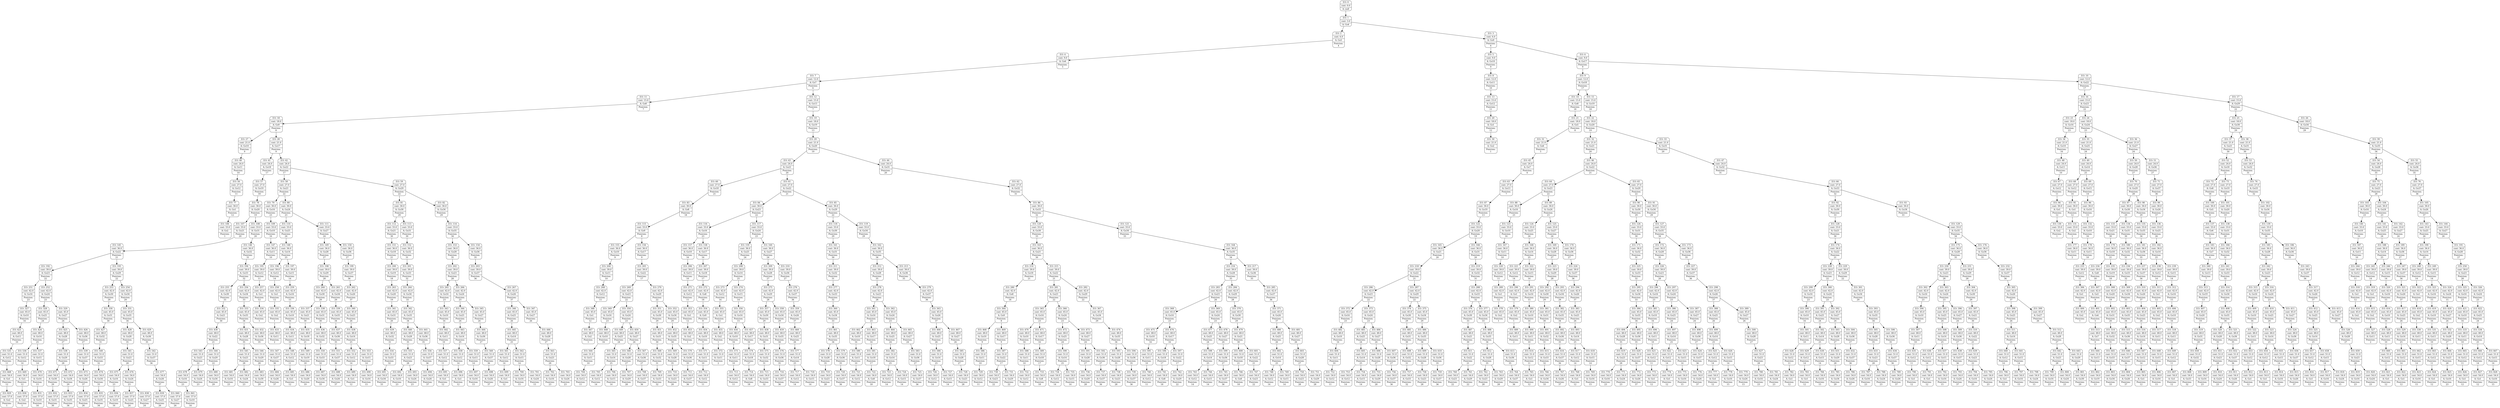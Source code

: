 digraph g {
node [shape = Mrecord];
nodo0[label="{EO: 0|cost: 0.0|A: null}"]
nodo1[label="{EO: 1|cost: 3.0|A: Go4}"]
nodo2[label="{EO: 2|cost: 6.0|A: Go5|Posicion:\n4}"]
nodo4[label="{EO: 4|cost: 9.0|A: Go6|Posicion:\n5}"]
nodo7[label="{EO: 7|cost: 12.0|A: Go7|Posicion:\n6}"]
nodo11[label="{EO: 11|cost: 15.0|A: Go8|Posicion:\n7}"]
nodo18[label="{EO: 18|cost: 18.0|A: Go9|Posicion:\n8}"]
nodo27[label="{EO: 27|cost: 21.0|A: Go10|Posicion:\n9}"]
nodo40[label="{EO: 40|cost: 24.0|A: Go11|Posicion:\n10}"]
nodo56[label="{EO: 56|cost: 27.0|A: Go12|Posicion:\n11}"]
nodo77[label="{EO: 77|cost: 30.0|A: Go1|Posicion:\n12}"]
nodo106[label="{EO: 106|cost: 33.0|A: Go2|Posicion:\n1}"]

nodo77 -> nodo106;

nodo56 -> nodo77;

nodo40 -> nodo56;

nodo27 -> nodo40;

nodo18 -> nodo27;
nodo28[label="{EO: 28|cost: 21.0|A: Go17|Posicion:\n9}"]
nodo41[label="{EO: 41|cost: 24.0|A: Go18|Posicion:\n17}"]
nodo57[label="{EO: 57|cost: 27.0|A: Go19|Posicion:\n18}"]
nodo78[label="{EO: 78|cost: 30.0|A: Go20|Posicion:\n19}"]
nodo107[label="{EO: 107|cost: 33.0|A: Go21|Posicion:\n20}"]
nodo145[label="{EO: 145|cost: 36.0|A: Go22|Posicion:\n21}"]
nodo192[label="{EO: 192|cost: 39.0|A: Go23|Posicion:\n22}"]
nodo251[label="{EO: 251|cost: 42.0|A: Go16|Posicion:\n23}"]
nodo327[label="{EO: 327|cost: 45.0|A: Go10|Posicion:\n16}"]
nodo423[label="{EO: 423|cost: 48.0|A: Go11|Posicion:\n10}"]
nodo535[label="{EO: 535|cost: 51.0|A: Go12|Posicion:\n11}"]
nodo668[label="{EO: 668|cost: 54.0|A: Go1|Posicion:\n12}"]
nodo829[label="{EO: 829|cost: 57.0|A: Go2|Posicion:\n1}"]

nodo668 -> nodo829;

nodo535 -> nodo668;

nodo423 -> nodo535;

nodo327 -> nodo423;

nodo251 -> nodo327;

nodo192 -> nodo251;
nodo252[label="{EO: 252|cost: 42.0|A: Go24|Posicion:\n23}"]
nodo328[label="{EO: 328|cost: 45.0|A: Go25|Posicion:\n24}"]
nodo424[label="{EO: 424|cost: 48.0|A: Go14|Posicion:\n25}"]
nodo536[label="{EO: 536|cost: 51.0|A: Go12|Posicion:\n14}"]
nodo669[label="{EO: 669|cost: 54.0|A: Go1|Posicion:\n12}"]
nodo830[label="{EO: 830|cost: 57.0|A: Go2|Posicion:\n1}"]

nodo669 -> nodo830;

nodo536 -> nodo669;

nodo424 -> nodo536;
nodo537[label="{EO: 537|cost: 51.0|A: Go15|Posicion:\n14}"]
nodo670[label="{EO: 670|cost: 54.0|A: Go16|Posicion:\n15}"]
nodo831[label="{EO: 831|cost: 57.0|A: Go10|Posicion:\n16}"]

nodo670 -> nodo831;

nodo537 -> nodo670;

nodo424 -> nodo537;

nodo328 -> nodo424;

nodo252 -> nodo328;
nodo329[label="{EO: 329|cost: 45.0|A: Go27|Posicion:\n24}"]
nodo425[label="{EO: 425|cost: 48.0|A: Go28|Posicion:\n27}"]
nodo538[label="{EO: 538|cost: 51.0|A: Go29|Posicion:\n28}"]
nodo671[label="{EO: 671|cost: 54.0|A: Go30|Posicion:\n29}"]
nodo832[label="{EO: 832|cost: 57.0|A: Go31|Posicion:\n30}"]

nodo671 -> nodo832;

nodo538 -> nodo671;
nodo672[label="{EO: 672|cost: 54.0|A: Go34|Posicion:\n29}"]
nodo833[label="{EO: 833|cost: 57.0|A: Go35|Posicion:\n34}"]

nodo672 -> nodo833;

nodo538 -> nodo672;

nodo425 -> nodo538;

nodo329 -> nodo425;
nodo426[label="{EO: 426|cost: 48.0|A: Go36|Posicion:\n27}"]
nodo539[label="{EO: 539|cost: 51.0|A: Go37|Posicion:\n36}"]
nodo673[label="{EO: 673|cost: 54.0|A: Go26|Posicion:\n37}"]
nodo834[label="{EO: 834|cost: 57.0|A: Go25|Posicion:\n26}"]

nodo673 -> nodo834;

nodo539 -> nodo673;

nodo426 -> nodo539;

nodo329 -> nodo426;

nodo252 -> nodo329;

nodo192 -> nodo252;

nodo145 -> nodo192;
nodo193[label="{EO: 193|cost: 39.0|A: Go29|Posicion:\n22}"]
nodo253[label="{EO: 253|cost: 42.0|A: Go30|Posicion:\n29}"]
nodo330[label="{EO: 330|cost: 45.0|A: Go31|Posicion:\n30}"]
nodo427[label="{EO: 427|cost: 48.0|A: Go32|Posicion:\n31}"]
nodo540[label="{EO: 540|cost: 51.0|A: Go33|Posicion:\n32}"]
nodo674[label="{EO: 674|cost: 54.0|A: Go34|Posicion:\n33}"]
nodo835[label="{EO: 835|cost: 57.0|A: Go35|Posicion:\n34}"]

nodo674 -> nodo835;

nodo540 -> nodo674;

nodo427 -> nodo540;

nodo330 -> nodo427;

nodo253 -> nodo330;

nodo193 -> nodo253;
nodo254[label="{EO: 254|cost: 42.0|A: Go34|Posicion:\n29}"]
nodo331[label="{EO: 331|cost: 45.0|A: Go35|Posicion:\n34}"]
nodo428[label="{EO: 428|cost: 48.0|A: Go28|Posicion:\n35}"]
nodo541[label="{EO: 541|cost: 51.0|A: Go23|Posicion:\n28}"]
nodo675[label="{EO: 675|cost: 54.0|A: Go16|Posicion:\n23}"]
nodo836[label="{EO: 836|cost: 57.0|A: Go10|Posicion:\n16}"]

nodo675 -> nodo836;

nodo541 -> nodo675;
nodo676[label="{EO: 676|cost: 54.0|A: Go24|Posicion:\n23}"]
nodo837[label="{EO: 837|cost: 57.0|A: Go25|Posicion:\n24}"]

nodo676 -> nodo837;
nodo838[label="{EO: 838|cost: 57.0|A: Go27|Posicion:\n24}"]

nodo676 -> nodo838;

nodo541 -> nodo676;

nodo428 -> nodo541;

nodo331 -> nodo428;
nodo429[label="{EO: 429|cost: 48.0|A: Go36|Posicion:\n35}"]
nodo542[label="{EO: 542|cost: 51.0|A: Go37|Posicion:\n36}"]
nodo677[label="{EO: 677|cost: 54.0|A: Go26|Posicion:\n37}"]
nodo839[label="{EO: 839|cost: 57.0|A: Go25|Posicion:\n26}"]

nodo677 -> nodo839;
nodo840[label="{EO: 840|cost: 57.0|A: Go27|Posicion:\n26}"]

nodo677 -> nodo840;

nodo542 -> nodo677;

nodo429 -> nodo542;

nodo331 -> nodo429;

nodo254 -> nodo331;

nodo193 -> nodo254;

nodo145 -> nodo193;

nodo107 -> nodo145;

nodo78 -> nodo107;
nodo108[label="{EO: 108|cost: 33.0|A: Go31|Posicion:\n20}"]
nodo146[label="{EO: 146|cost: 36.0|A: Go32|Posicion:\n31}"]
nodo194[label="{EO: 194|cost: 39.0|A: Go33|Posicion:\n32}"]
nodo255[label="{EO: 255|cost: 42.0|A: Go30|Posicion:\n33}"]
nodo332[label="{EO: 332|cost: 45.0|A: Go21|Posicion:\n30}"]
nodo430[label="{EO: 430|cost: 48.0|A: Go22|Posicion:\n21}"]
nodo543[label="{EO: 543|cost: 51.0|A: Go23|Posicion:\n22}"]
nodo678[label="{EO: 678|cost: 54.0|A: Go16|Posicion:\n23}"]
nodo841[label="{EO: 841|cost: 57.0|A: Go10|Posicion:\n16}"]

nodo678 -> nodo841;

nodo543 -> nodo678;
nodo679[label="{EO: 679|cost: 54.0|A: Go24|Posicion:\n23}"]

nodo543 -> nodo679;

nodo430 -> nodo543;
nodo544[label="{EO: 544|cost: 51.0|A: Go29|Posicion:\n22}"]
nodo680[label="{EO: 680|cost: 54.0|A: Go34|Posicion:\n29}"]

nodo544 -> nodo680;

nodo430 -> nodo544;

nodo332 -> nodo430;

nodo255 -> nodo332;

nodo194 -> nodo255;
nodo256[label="{EO: 256|cost: 42.0|A: Go34|Posicion:\n33}"]
nodo333[label="{EO: 333|cost: 45.0|A: Go35|Posicion:\n34}"]
nodo431[label="{EO: 431|cost: 48.0|A: Go28|Posicion:\n35}"]
nodo545[label="{EO: 545|cost: 51.0|A: Go23|Posicion:\n28}"]
nodo681[label="{EO: 681|cost: 54.0|A: Go16|Posicion:\n23}"]

nodo545 -> nodo681;
nodo682[label="{EO: 682|cost: 54.0|A: Go24|Posicion:\n23}"]

nodo545 -> nodo682;

nodo431 -> nodo545;
nodo546[label="{EO: 546|cost: 51.0|A: Go29|Posicion:\n28}"]
nodo683[label="{EO: 683|cost: 54.0|A: Go30|Posicion:\n29}"]

nodo546 -> nodo683;

nodo431 -> nodo546;

nodo333 -> nodo431;
nodo432[label="{EO: 432|cost: 48.0|A: Go36|Posicion:\n35}"]
nodo547[label="{EO: 547|cost: 51.0|A: Go37|Posicion:\n36}"]
nodo684[label="{EO: 684|cost: 54.0|A: Go26|Posicion:\n37}"]

nodo547 -> nodo684;

nodo432 -> nodo547;

nodo333 -> nodo432;

nodo256 -> nodo333;

nodo194 -> nodo256;

nodo146 -> nodo194;

nodo108 -> nodo146;

nodo78 -> nodo108;

nodo57 -> nodo78;

nodo41 -> nodo57;

nodo28 -> nodo41;
nodo42[label="{EO: 42|cost: 24.0|A: Go22|Posicion:\n17}"]
nodo58[label="{EO: 58|cost: 27.0|A: Go23|Posicion:\n22}"]
nodo79[label="{EO: 79|cost: 30.0|A: Go16|Posicion:\n23}"]
nodo109[label="{EO: 109|cost: 33.0|A: Go10|Posicion:\n16}"]
nodo147[label="{EO: 147|cost: 36.0|A: Go11|Posicion:\n10}"]
nodo195[label="{EO: 195|cost: 39.0|A: Go12|Posicion:\n11}"]
nodo257[label="{EO: 257|cost: 42.0|A: Go1|Posicion:\n12}"]
nodo334[label="{EO: 334|cost: 45.0|A: Go2|Posicion:\n1}"]

nodo257 -> nodo334;

nodo195 -> nodo257;

nodo147 -> nodo195;

nodo109 -> nodo147;

nodo79 -> nodo109;

nodo58 -> nodo79;
nodo80[label="{EO: 80|cost: 30.0|A: Go24|Posicion:\n23}"]
nodo110[label="{EO: 110|cost: 33.0|A: Go25|Posicion:\n24}"]
nodo148[label="{EO: 148|cost: 36.0|A: Go14|Posicion:\n25}"]
nodo196[label="{EO: 196|cost: 39.0|A: Go12|Posicion:\n14}"]
nodo258[label="{EO: 258|cost: 42.0|A: Go1|Posicion:\n12}"]
nodo335[label="{EO: 335|cost: 45.0|A: Go2|Posicion:\n1}"]
nodo433[label="{EO: 433|cost: 48.0|A: Go11|Posicion:\n2}"]

nodo335 -> nodo433;

nodo258 -> nodo335;

nodo196 -> nodo258;

nodo148 -> nodo196;
nodo197[label="{EO: 197|cost: 39.0|A: Go15|Posicion:\n14}"]
nodo259[label="{EO: 259|cost: 42.0|A: Go16|Posicion:\n15}"]
nodo336[label="{EO: 336|cost: 45.0|A: Go10|Posicion:\n16}"]
nodo434[label="{EO: 434|cost: 48.0|A: Go11|Posicion:\n10}"]
nodo548[label="{EO: 548|cost: 51.0|A: Go12|Posicion:\n11}"]
nodo685[label="{EO: 685|cost: 54.0|A: Go1|Posicion:\n12}"]

nodo548 -> nodo685;

nodo434 -> nodo548;

nodo336 -> nodo434;

nodo259 -> nodo336;

nodo197 -> nodo259;

nodo148 -> nodo197;

nodo110 -> nodo148;

nodo80 -> nodo110;
nodo111[label="{EO: 111|cost: 33.0|A: Go27|Posicion:\n24}"]
nodo149[label="{EO: 149|cost: 36.0|A: Go28|Posicion:\n27}"]
nodo198[label="{EO: 198|cost: 39.0|A: Go29|Posicion:\n28}"]
nodo260[label="{EO: 260|cost: 42.0|A: Go30|Posicion:\n29}"]
nodo337[label="{EO: 337|cost: 45.0|A: Go21|Posicion:\n30}"]
nodo435[label="{EO: 435|cost: 48.0|A: Go18|Posicion:\n21}"]
nodo549[label="{EO: 549|cost: 51.0|A: Go19|Posicion:\n18}"]
nodo686[label="{EO: 686|cost: 54.0|A: Go20|Posicion:\n19}"]

nodo549 -> nodo686;

nodo435 -> nodo549;

nodo337 -> nodo435;

nodo260 -> nodo337;
nodo338[label="{EO: 338|cost: 45.0|A: Go31|Posicion:\n30}"]
nodo436[label="{EO: 436|cost: 48.0|A: Go32|Posicion:\n31}"]
nodo550[label="{EO: 550|cost: 51.0|A: Go33|Posicion:\n32}"]
nodo687[label="{EO: 687|cost: 54.0|A: Go34|Posicion:\n33}"]

nodo550 -> nodo687;

nodo436 -> nodo550;

nodo338 -> nodo436;

nodo260 -> nodo338;

nodo198 -> nodo260;
nodo261[label="{EO: 261|cost: 42.0|A: Go34|Posicion:\n29}"]
nodo339[label="{EO: 339|cost: 45.0|A: Go35|Posicion:\n34}"]
nodo437[label="{EO: 437|cost: 48.0|A: Go36|Posicion:\n35}"]
nodo551[label="{EO: 551|cost: 51.0|A: Go37|Posicion:\n36}"]
nodo688[label="{EO: 688|cost: 54.0|A: Go26|Posicion:\n37}"]

nodo551 -> nodo688;

nodo437 -> nodo551;

nodo339 -> nodo437;

nodo261 -> nodo339;

nodo198 -> nodo261;

nodo149 -> nodo198;

nodo111 -> nodo149;
nodo150[label="{EO: 150|cost: 36.0|A: Go36|Posicion:\n27}"]
nodo199[label="{EO: 199|cost: 39.0|A: Go37|Posicion:\n36}"]
nodo262[label="{EO: 262|cost: 42.0|A: Go26|Posicion:\n37}"]
nodo340[label="{EO: 340|cost: 45.0|A: Go25|Posicion:\n26}"]
nodo438[label="{EO: 438|cost: 48.0|A: Go14|Posicion:\n25}"]
nodo552[label="{EO: 552|cost: 51.0|A: Go12|Posicion:\n14}"]
nodo689[label="{EO: 689|cost: 54.0|A: Go1|Posicion:\n12}"]

nodo552 -> nodo689;

nodo438 -> nodo552;
nodo553[label="{EO: 553|cost: 51.0|A: Go15|Posicion:\n14}"]
nodo690[label="{EO: 690|cost: 54.0|A: Go16|Posicion:\n15}"]

nodo553 -> nodo690;

nodo438 -> nodo553;

nodo340 -> nodo438;

nodo262 -> nodo340;

nodo199 -> nodo262;

nodo150 -> nodo199;

nodo111 -> nodo150;

nodo80 -> nodo111;

nodo58 -> nodo80;

nodo42 -> nodo58;
nodo59[label="{EO: 59|cost: 27.0|A: Go29|Posicion:\n22}"]
nodo81[label="{EO: 81|cost: 30.0|A: Go30|Posicion:\n29}"]
nodo112[label="{EO: 112|cost: 33.0|A: Go21|Posicion:\n30}"]
nodo151[label="{EO: 151|cost: 36.0|A: Go18|Posicion:\n21}"]
nodo200[label="{EO: 200|cost: 39.0|A: Go19|Posicion:\n18}"]
nodo263[label="{EO: 263|cost: 42.0|A: Go20|Posicion:\n19}"]
nodo341[label="{EO: 341|cost: 45.0|A: Go31|Posicion:\n20}"]
nodo439[label="{EO: 439|cost: 48.0|A: Go32|Posicion:\n31}"]
nodo554[label="{EO: 554|cost: 51.0|A: Go33|Posicion:\n32}"]
nodo691[label="{EO: 691|cost: 54.0|A: Go34|Posicion:\n33}"]

nodo554 -> nodo691;

nodo439 -> nodo554;

nodo341 -> nodo439;

nodo263 -> nodo341;

nodo200 -> nodo263;

nodo151 -> nodo200;

nodo112 -> nodo151;

nodo81 -> nodo112;
nodo113[label="{EO: 113|cost: 33.0|A: Go31|Posicion:\n30}"]
nodo152[label="{EO: 152|cost: 36.0|A: Go32|Posicion:\n31}"]
nodo201[label="{EO: 201|cost: 39.0|A: Go33|Posicion:\n32}"]
nodo264[label="{EO: 264|cost: 42.0|A: Go34|Posicion:\n33}"]
nodo342[label="{EO: 342|cost: 45.0|A: Go35|Posicion:\n34}"]
nodo440[label="{EO: 440|cost: 48.0|A: Go28|Posicion:\n35}"]
nodo555[label="{EO: 555|cost: 51.0|A: Go23|Posicion:\n28}"]
nodo692[label="{EO: 692|cost: 54.0|A: Go16|Posicion:\n23}"]

nodo555 -> nodo692;
nodo693[label="{EO: 693|cost: 54.0|A: Go24|Posicion:\n23}"]

nodo555 -> nodo693;

nodo440 -> nodo555;

nodo342 -> nodo440;
nodo441[label="{EO: 441|cost: 48.0|A: Go36|Posicion:\n35}"]
nodo556[label="{EO: 556|cost: 51.0|A: Go37|Posicion:\n36}"]
nodo694[label="{EO: 694|cost: 54.0|A: Go26|Posicion:\n37}"]

nodo556 -> nodo694;

nodo441 -> nodo556;

nodo342 -> nodo441;

nodo264 -> nodo342;

nodo201 -> nodo264;

nodo152 -> nodo201;

nodo113 -> nodo152;

nodo81 -> nodo113;

nodo59 -> nodo81;
nodo82[label="{EO: 82|cost: 30.0|A: Go34|Posicion:\n29}"]
nodo114[label="{EO: 114|cost: 33.0|A: Go35|Posicion:\n34}"]
nodo153[label="{EO: 153|cost: 36.0|A: Go28|Posicion:\n35}"]
nodo202[label="{EO: 202|cost: 39.0|A: Go23|Posicion:\n28}"]
nodo265[label="{EO: 265|cost: 42.0|A: Go16|Posicion:\n23}"]
nodo343[label="{EO: 343|cost: 45.0|A: Go10|Posicion:\n16}"]
nodo442[label="{EO: 442|cost: 48.0|A: Go11|Posicion:\n10}"]
nodo557[label="{EO: 557|cost: 51.0|A: Go12|Posicion:\n11}"]
nodo695[label="{EO: 695|cost: 54.0|A: Go1|Posicion:\n12}"]

nodo557 -> nodo695;

nodo442 -> nodo557;

nodo343 -> nodo442;

nodo265 -> nodo343;

nodo202 -> nodo265;
nodo266[label="{EO: 266|cost: 42.0|A: Go24|Posicion:\n23}"]
nodo344[label="{EO: 344|cost: 45.0|A: Go25|Posicion:\n24}"]
nodo443[label="{EO: 443|cost: 48.0|A: Go14|Posicion:\n25}"]
nodo558[label="{EO: 558|cost: 51.0|A: Go12|Posicion:\n14}"]
nodo696[label="{EO: 696|cost: 54.0|A: Go1|Posicion:\n12}"]

nodo558 -> nodo696;

nodo443 -> nodo558;
nodo559[label="{EO: 559|cost: 51.0|A: Go15|Posicion:\n14}"]
nodo697[label="{EO: 697|cost: 54.0|A: Go16|Posicion:\n15}"]

nodo559 -> nodo697;

nodo443 -> nodo559;

nodo344 -> nodo443;

nodo266 -> nodo344;
nodo345[label="{EO: 345|cost: 45.0|A: Go27|Posicion:\n24}"]
nodo444[label="{EO: 444|cost: 48.0|A: Go36|Posicion:\n27}"]
nodo560[label="{EO: 560|cost: 51.0|A: Go37|Posicion:\n36}"]
nodo698[label="{EO: 698|cost: 54.0|A: Go26|Posicion:\n37}"]

nodo560 -> nodo698;

nodo444 -> nodo560;

nodo345 -> nodo444;

nodo266 -> nodo345;

nodo202 -> nodo266;

nodo153 -> nodo202;

nodo114 -> nodo153;
nodo154[label="{EO: 154|cost: 36.0|A: Go36|Posicion:\n35}"]
nodo203[label="{EO: 203|cost: 39.0|A: Go37|Posicion:\n36}"]
nodo267[label="{EO: 267|cost: 42.0|A: Go26|Posicion:\n37}"]
nodo346[label="{EO: 346|cost: 45.0|A: Go25|Posicion:\n26}"]
nodo445[label="{EO: 445|cost: 48.0|A: Go14|Posicion:\n25}"]
nodo561[label="{EO: 561|cost: 51.0|A: Go12|Posicion:\n14}"]
nodo699[label="{EO: 699|cost: 54.0|A: Go1|Posicion:\n12}"]

nodo561 -> nodo699;

nodo445 -> nodo561;
nodo562[label="{EO: 562|cost: 51.0|A: Go15|Posicion:\n14}"]
nodo700[label="{EO: 700|cost: 54.0|A: Go16|Posicion:\n15}"]

nodo562 -> nodo700;
nodo701[label="{EO: 701|cost: 54.0|A: Go24|Posicion:\n15}"]

nodo562 -> nodo701;

nodo445 -> nodo562;

nodo346 -> nodo445;

nodo267 -> nodo346;
nodo347[label="{EO: 347|cost: 45.0|A: Go27|Posicion:\n26}"]
nodo446[label="{EO: 446|cost: 48.0|A: Go28|Posicion:\n27}"]
nodo563[label="{EO: 563|cost: 51.0|A: Go23|Posicion:\n28}"]
nodo702[label="{EO: 702|cost: 54.0|A: Go16|Posicion:\n23}"]

nodo563 -> nodo702;
nodo703[label="{EO: 703|cost: 54.0|A: Go24|Posicion:\n23}"]

nodo563 -> nodo703;

nodo446 -> nodo563;

nodo347 -> nodo446;

nodo267 -> nodo347;

nodo203 -> nodo267;

nodo154 -> nodo203;

nodo114 -> nodo154;

nodo82 -> nodo114;

nodo59 -> nodo82;

nodo42 -> nodo59;

nodo28 -> nodo42;

nodo18 -> nodo28;

nodo11 -> nodo18;

nodo7 -> nodo11;
nodo12[label="{EO: 12|cost: 15.0|A: Go13|Posicion:\n7}"]
nodo19[label="{EO: 19|cost: 18.0|A: Go19|Posicion:\n13}"]
nodo29[label="{EO: 29|cost: 21.0|A: Go20|Posicion:\n19}"]
nodo43[label="{EO: 43|cost: 24.0|A: Go21|Posicion:\n20}"]
nodo60[label="{EO: 60|cost: 27.0|A: Go18|Posicion:\n21}"]
nodo83[label="{EO: 83|cost: 30.0|A: Go8|Posicion:\n18}"]
nodo115[label="{EO: 115|cost: 33.0|A: Go9|Posicion:\n8}"]
nodo155[label="{EO: 155|cost: 36.0|A: Go10|Posicion:\n9}"]
nodo204[label="{EO: 204|cost: 39.0|A: Go11|Posicion:\n10}"]
nodo268[label="{EO: 268|cost: 42.0|A: Go12|Posicion:\n11}"]
nodo348[label="{EO: 348|cost: 45.0|A: Go1|Posicion:\n12}"]
nodo447[label="{EO: 447|cost: 48.0|A: Go2|Posicion:\n1}"]

nodo348 -> nodo447;

nodo268 -> nodo348;

nodo204 -> nodo268;

nodo155 -> nodo204;

nodo115 -> nodo155;
nodo156[label="{EO: 156|cost: 36.0|A: Go17|Posicion:\n9}"]
nodo205[label="{EO: 205|cost: 39.0|A: Go22|Posicion:\n17}"]
nodo269[label="{EO: 269|cost: 42.0|A: Go23|Posicion:\n22}"]
nodo349[label="{EO: 349|cost: 45.0|A: Go16|Posicion:\n23}"]
nodo448[label="{EO: 448|cost: 48.0|A: Go10|Posicion:\n16}"]
nodo564[label="{EO: 564|cost: 51.0|A: Go11|Posicion:\n10}"]
nodo704[label="{EO: 704|cost: 54.0|A: Go12|Posicion:\n11}"]

nodo564 -> nodo704;

nodo448 -> nodo564;

nodo349 -> nodo448;

nodo269 -> nodo349;
nodo350[label="{EO: 350|cost: 45.0|A: Go24|Posicion:\n23}"]
nodo449[label="{EO: 449|cost: 48.0|A: Go25|Posicion:\n24}"]
nodo565[label="{EO: 565|cost: 51.0|A: Go14|Posicion:\n25}"]
nodo705[label="{EO: 705|cost: 54.0|A: Go12|Posicion:\n14}"]

nodo565 -> nodo705;
nodo706[label="{EO: 706|cost: 54.0|A: Go15|Posicion:\n14}"]

nodo565 -> nodo706;

nodo449 -> nodo565;

nodo350 -> nodo449;
nodo450[label="{EO: 450|cost: 48.0|A: Go27|Posicion:\n24}"]
nodo566[label="{EO: 566|cost: 51.0|A: Go28|Posicion:\n27}"]
nodo707[label="{EO: 707|cost: 54.0|A: Go29|Posicion:\n28}"]

nodo566 -> nodo707;

nodo450 -> nodo566;
nodo567[label="{EO: 567|cost: 51.0|A: Go36|Posicion:\n27}"]
nodo708[label="{EO: 708|cost: 54.0|A: Go37|Posicion:\n36}"]

nodo567 -> nodo708;

nodo450 -> nodo567;

nodo350 -> nodo450;

nodo269 -> nodo350;

nodo205 -> nodo269;
nodo270[label="{EO: 270|cost: 42.0|A: Go29|Posicion:\n22}"]
nodo351[label="{EO: 351|cost: 45.0|A: Go30|Posicion:\n29}"]
nodo451[label="{EO: 451|cost: 48.0|A: Go31|Posicion:\n30}"]
nodo568[label="{EO: 568|cost: 51.0|A: Go32|Posicion:\n31}"]
nodo709[label="{EO: 709|cost: 54.0|A: Go33|Posicion:\n32}"]

nodo568 -> nodo709;

nodo451 -> nodo568;

nodo351 -> nodo451;

nodo270 -> nodo351;
nodo352[label="{EO: 352|cost: 45.0|A: Go34|Posicion:\n29}"]
nodo452[label="{EO: 452|cost: 48.0|A: Go35|Posicion:\n34}"]
nodo569[label="{EO: 569|cost: 51.0|A: Go28|Posicion:\n35}"]
nodo710[label="{EO: 710|cost: 54.0|A: Go23|Posicion:\n28}"]

nodo569 -> nodo710;

nodo452 -> nodo569;
nodo570[label="{EO: 570|cost: 51.0|A: Go36|Posicion:\n35}"]
nodo711[label="{EO: 711|cost: 54.0|A: Go37|Posicion:\n36}"]

nodo570 -> nodo711;

nodo452 -> nodo570;

nodo352 -> nodo452;

nodo270 -> nodo352;

nodo205 -> nodo270;

nodo156 -> nodo205;

nodo115 -> nodo156;

nodo83 -> nodo115;

nodo60 -> nodo83;

nodo43 -> nodo60;
nodo61[label="{EO: 61|cost: 27.0|A: Go22|Posicion:\n21}"]
nodo84[label="{EO: 84|cost: 30.0|A: Go23|Posicion:\n22}"]
nodo116[label="{EO: 116|cost: 33.0|A: Go16|Posicion:\n23}"]
nodo157[label="{EO: 157|cost: 36.0|A: Go10|Posicion:\n16}"]
nodo206[label="{EO: 206|cost: 39.0|A: Go11|Posicion:\n10}"]
nodo271[label="{EO: 271|cost: 42.0|A: Go12|Posicion:\n11}"]
nodo353[label="{EO: 353|cost: 45.0|A: Go1|Posicion:\n12}"]
nodo453[label="{EO: 453|cost: 48.0|A: Go2|Posicion:\n1}"]

nodo353 -> nodo453;

nodo271 -> nodo353;

nodo206 -> nodo271;

nodo157 -> nodo206;

nodo116 -> nodo157;
nodo158[label="{EO: 158|cost: 36.0|A: Go17|Posicion:\n16}"]
nodo207[label="{EO: 207|cost: 39.0|A: Go18|Posicion:\n17}"]
nodo272[label="{EO: 272|cost: 42.0|A: Go8|Posicion:\n18}"]
nodo354[label="{EO: 354|cost: 45.0|A: Go9|Posicion:\n8}"]
nodo454[label="{EO: 454|cost: 48.0|A: Go10|Posicion:\n9}"]
nodo571[label="{EO: 571|cost: 51.0|A: Go11|Posicion:\n10}"]
nodo712[label="{EO: 712|cost: 54.0|A: Go12|Posicion:\n11}"]

nodo571 -> nodo712;

nodo454 -> nodo571;

nodo354 -> nodo454;

nodo272 -> nodo354;

nodo207 -> nodo272;

nodo158 -> nodo207;

nodo116 -> nodo158;

nodo84 -> nodo116;
nodo117[label="{EO: 117|cost: 33.0|A: Go24|Posicion:\n23}"]
nodo159[label="{EO: 159|cost: 36.0|A: Go25|Posicion:\n24}"]
nodo208[label="{EO: 208|cost: 39.0|A: Go14|Posicion:\n25}"]
nodo273[label="{EO: 273|cost: 42.0|A: Go12|Posicion:\n14}"]
nodo355[label="{EO: 355|cost: 45.0|A: Go1|Posicion:\n12}"]
nodo455[label="{EO: 455|cost: 48.0|A: Go2|Posicion:\n1}"]
nodo572[label="{EO: 572|cost: 51.0|A: Go11|Posicion:\n2}"]

nodo455 -> nodo572;

nodo355 -> nodo455;

nodo273 -> nodo355;

nodo208 -> nodo273;
nodo274[label="{EO: 274|cost: 42.0|A: Go15|Posicion:\n14}"]
nodo356[label="{EO: 356|cost: 45.0|A: Go16|Posicion:\n15}"]
nodo456[label="{EO: 456|cost: 48.0|A: Go10|Posicion:\n16}"]
nodo573[label="{EO: 573|cost: 51.0|A: Go11|Posicion:\n10}"]
nodo713[label="{EO: 713|cost: 54.0|A: Go12|Posicion:\n11}"]

nodo573 -> nodo713;

nodo456 -> nodo573;

nodo356 -> nodo456;
nodo457[label="{EO: 457|cost: 48.0|A: Go17|Posicion:\n16}"]
nodo574[label="{EO: 574|cost: 51.0|A: Go18|Posicion:\n17}"]
nodo714[label="{EO: 714|cost: 54.0|A: Go8|Posicion:\n18}"]

nodo574 -> nodo714;

nodo457 -> nodo574;

nodo356 -> nodo457;

nodo274 -> nodo356;

nodo208 -> nodo274;

nodo159 -> nodo208;

nodo117 -> nodo159;
nodo160[label="{EO: 160|cost: 36.0|A: Go27|Posicion:\n24}"]
nodo209[label="{EO: 209|cost: 39.0|A: Go28|Posicion:\n27}"]
nodo275[label="{EO: 275|cost: 42.0|A: Go29|Posicion:\n28}"]
nodo357[label="{EO: 357|cost: 45.0|A: Go30|Posicion:\n29}"]
nodo458[label="{EO: 458|cost: 48.0|A: Go31|Posicion:\n30}"]
nodo575[label="{EO: 575|cost: 51.0|A: Go32|Posicion:\n31}"]
nodo715[label="{EO: 715|cost: 54.0|A: Go33|Posicion:\n32}"]

nodo575 -> nodo715;

nodo458 -> nodo575;

nodo357 -> nodo458;

nodo275 -> nodo357;
nodo358[label="{EO: 358|cost: 45.0|A: Go34|Posicion:\n29}"]
nodo459[label="{EO: 459|cost: 48.0|A: Go35|Posicion:\n34}"]
nodo576[label="{EO: 576|cost: 51.0|A: Go36|Posicion:\n35}"]
nodo716[label="{EO: 716|cost: 54.0|A: Go37|Posicion:\n36}"]

nodo576 -> nodo716;

nodo459 -> nodo576;

nodo358 -> nodo459;

nodo275 -> nodo358;

nodo209 -> nodo275;

nodo160 -> nodo209;
nodo210[label="{EO: 210|cost: 39.0|A: Go36|Posicion:\n27}"]
nodo276[label="{EO: 276|cost: 42.0|A: Go37|Posicion:\n36}"]
nodo359[label="{EO: 359|cost: 45.0|A: Go26|Posicion:\n37}"]
nodo460[label="{EO: 460|cost: 48.0|A: Go25|Posicion:\n26}"]
nodo577[label="{EO: 577|cost: 51.0|A: Go14|Posicion:\n25}"]
nodo717[label="{EO: 717|cost: 54.0|A: Go12|Posicion:\n14}"]

nodo577 -> nodo717;
nodo718[label="{EO: 718|cost: 54.0|A: Go15|Posicion:\n14}"]

nodo577 -> nodo718;

nodo460 -> nodo577;

nodo359 -> nodo460;

nodo276 -> nodo359;

nodo210 -> nodo276;

nodo160 -> nodo210;

nodo117 -> nodo160;

nodo84 -> nodo117;

nodo61 -> nodo84;
nodo85[label="{EO: 85|cost: 30.0|A: Go29|Posicion:\n22}"]
nodo118[label="{EO: 118|cost: 33.0|A: Go30|Posicion:\n29}"]
nodo161[label="{EO: 161|cost: 36.0|A: Go31|Posicion:\n30}"]
nodo211[label="{EO: 211|cost: 39.0|A: Go32|Posicion:\n31}"]
nodo277[label="{EO: 277|cost: 42.0|A: Go33|Posicion:\n32}"]
nodo360[label="{EO: 360|cost: 45.0|A: Go34|Posicion:\n33}"]
nodo461[label="{EO: 461|cost: 48.0|A: Go35|Posicion:\n34}"]
nodo578[label="{EO: 578|cost: 51.0|A: Go28|Posicion:\n35}"]
nodo719[label="{EO: 719|cost: 54.0|A: Go23|Posicion:\n28}"]

nodo578 -> nodo719;

nodo461 -> nodo578;
nodo579[label="{EO: 579|cost: 51.0|A: Go36|Posicion:\n35}"]
nodo720[label="{EO: 720|cost: 54.0|A: Go37|Posicion:\n36}"]

nodo579 -> nodo720;

nodo461 -> nodo579;

nodo360 -> nodo461;

nodo277 -> nodo360;

nodo211 -> nodo277;

nodo161 -> nodo211;

nodo118 -> nodo161;

nodo85 -> nodo118;
nodo119[label="{EO: 119|cost: 33.0|A: Go34|Posicion:\n29}"]
nodo162[label="{EO: 162|cost: 36.0|A: Go35|Posicion:\n34}"]
nodo212[label="{EO: 212|cost: 39.0|A: Go28|Posicion:\n35}"]
nodo278[label="{EO: 278|cost: 42.0|A: Go23|Posicion:\n28}"]
nodo361[label="{EO: 361|cost: 45.0|A: Go16|Posicion:\n23}"]
nodo462[label="{EO: 462|cost: 48.0|A: Go10|Posicion:\n16}"]
nodo580[label="{EO: 580|cost: 51.0|A: Go11|Posicion:\n10}"]
nodo721[label="{EO: 721|cost: 54.0|A: Go12|Posicion:\n11}"]

nodo580 -> nodo721;

nodo462 -> nodo580;

nodo361 -> nodo462;
nodo463[label="{EO: 463|cost: 48.0|A: Go17|Posicion:\n16}"]
nodo581[label="{EO: 581|cost: 51.0|A: Go18|Posicion:\n17}"]
nodo722[label="{EO: 722|cost: 54.0|A: Go8|Posicion:\n18}"]

nodo581 -> nodo722;

nodo463 -> nodo581;

nodo361 -> nodo463;

nodo278 -> nodo361;
nodo362[label="{EO: 362|cost: 45.0|A: Go24|Posicion:\n23}"]
nodo464[label="{EO: 464|cost: 48.0|A: Go25|Posicion:\n24}"]
nodo582[label="{EO: 582|cost: 51.0|A: Go14|Posicion:\n25}"]
nodo723[label="{EO: 723|cost: 54.0|A: Go12|Posicion:\n14}"]

nodo582 -> nodo723;
nodo724[label="{EO: 724|cost: 54.0|A: Go15|Posicion:\n14}"]

nodo582 -> nodo724;

nodo464 -> nodo582;

nodo362 -> nodo464;
nodo465[label="{EO: 465|cost: 48.0|A: Go27|Posicion:\n24}"]
nodo583[label="{EO: 583|cost: 51.0|A: Go36|Posicion:\n27}"]
nodo725[label="{EO: 725|cost: 54.0|A: Go37|Posicion:\n36}"]

nodo583 -> nodo725;

nodo465 -> nodo583;

nodo362 -> nodo465;

nodo278 -> nodo362;

nodo212 -> nodo278;

nodo162 -> nodo212;
nodo213[label="{EO: 213|cost: 39.0|A: Go36|Posicion:\n35}"]
nodo279[label="{EO: 279|cost: 42.0|A: Go37|Posicion:\n36}"]
nodo363[label="{EO: 363|cost: 45.0|A: Go26|Posicion:\n37}"]
nodo466[label="{EO: 466|cost: 48.0|A: Go25|Posicion:\n26}"]
nodo584[label="{EO: 584|cost: 51.0|A: Go14|Posicion:\n25}"]
nodo726[label="{EO: 726|cost: 54.0|A: Go12|Posicion:\n14}"]

nodo584 -> nodo726;
nodo727[label="{EO: 727|cost: 54.0|A: Go15|Posicion:\n14}"]

nodo584 -> nodo727;

nodo466 -> nodo584;

nodo363 -> nodo466;
nodo467[label="{EO: 467|cost: 48.0|A: Go27|Posicion:\n26}"]
nodo585[label="{EO: 585|cost: 51.0|A: Go28|Posicion:\n27}"]
nodo728[label="{EO: 728|cost: 54.0|A: Go23|Posicion:\n28}"]

nodo585 -> nodo728;

nodo467 -> nodo585;

nodo363 -> nodo467;

nodo279 -> nodo363;

nodo213 -> nodo279;

nodo162 -> nodo213;

nodo119 -> nodo162;

nodo85 -> nodo119;

nodo61 -> nodo85;

nodo43 -> nodo61;

nodo29 -> nodo43;
nodo44[label="{EO: 44|cost: 24.0|A: Go31|Posicion:\n20}"]
nodo62[label="{EO: 62|cost: 27.0|A: Go32|Posicion:\n31}"]
nodo86[label="{EO: 86|cost: 30.0|A: Go33|Posicion:\n32}"]
nodo120[label="{EO: 120|cost: 33.0|A: Go30|Posicion:\n33}"]
nodo163[label="{EO: 163|cost: 36.0|A: Go21|Posicion:\n30}"]
nodo214[label="{EO: 214|cost: 39.0|A: Go18|Posicion:\n21}"]
nodo280[label="{EO: 280|cost: 42.0|A: Go8|Posicion:\n18}"]
nodo364[label="{EO: 364|cost: 45.0|A: Go9|Posicion:\n8}"]
nodo468[label="{EO: 468|cost: 48.0|A: Go10|Posicion:\n9}"]
nodo586[label="{EO: 586|cost: 51.0|A: Go11|Posicion:\n10}"]
nodo729[label="{EO: 729|cost: 54.0|A: Go12|Posicion:\n11}"]

nodo586 -> nodo729;

nodo468 -> nodo586;

nodo364 -> nodo468;
nodo469[label="{EO: 469|cost: 48.0|A: Go17|Posicion:\n9}"]
nodo587[label="{EO: 587|cost: 51.0|A: Go22|Posicion:\n17}"]
nodo730[label="{EO: 730|cost: 54.0|A: Go23|Posicion:\n22}"]

nodo587 -> nodo730;
nodo731[label="{EO: 731|cost: 54.0|A: Go29|Posicion:\n22}"]

nodo587 -> nodo731;

nodo469 -> nodo587;

nodo364 -> nodo469;

nodo280 -> nodo364;

nodo214 -> nodo280;

nodo163 -> nodo214;
nodo215[label="{EO: 215|cost: 39.0|A: Go22|Posicion:\n21}"]
nodo281[label="{EO: 281|cost: 42.0|A: Go23|Posicion:\n22}"]
nodo365[label="{EO: 365|cost: 45.0|A: Go16|Posicion:\n23}"]
nodo470[label="{EO: 470|cost: 48.0|A: Go10|Posicion:\n16}"]
nodo588[label="{EO: 588|cost: 51.0|A: Go11|Posicion:\n10}"]
nodo732[label="{EO: 732|cost: 54.0|A: Go12|Posicion:\n11}"]

nodo588 -> nodo732;

nodo470 -> nodo588;

nodo365 -> nodo470;
nodo471[label="{EO: 471|cost: 48.0|A: Go17|Posicion:\n16}"]
nodo589[label="{EO: 589|cost: 51.0|A: Go18|Posicion:\n17}"]
nodo733[label="{EO: 733|cost: 54.0|A: Go8|Posicion:\n18}"]

nodo589 -> nodo733;

nodo471 -> nodo589;

nodo365 -> nodo471;

nodo281 -> nodo365;
nodo366[label="{EO: 366|cost: 45.0|A: Go24|Posicion:\n23}"]
nodo472[label="{EO: 472|cost: 48.0|A: Go25|Posicion:\n24}"]
nodo590[label="{EO: 590|cost: 51.0|A: Go14|Posicion:\n25}"]
nodo734[label="{EO: 734|cost: 54.0|A: Go12|Posicion:\n14}"]

nodo590 -> nodo734;
nodo735[label="{EO: 735|cost: 54.0|A: Go15|Posicion:\n14}"]

nodo590 -> nodo735;

nodo472 -> nodo590;

nodo366 -> nodo472;
nodo473[label="{EO: 473|cost: 48.0|A: Go27|Posicion:\n24}"]
nodo591[label="{EO: 591|cost: 51.0|A: Go28|Posicion:\n27}"]
nodo736[label="{EO: 736|cost: 54.0|A: Go29|Posicion:\n28}"]

nodo591 -> nodo736;

nodo473 -> nodo591;
nodo592[label="{EO: 592|cost: 51.0|A: Go36|Posicion:\n27}"]
nodo737[label="{EO: 737|cost: 54.0|A: Go37|Posicion:\n36}"]

nodo592 -> nodo737;

nodo473 -> nodo592;

nodo366 -> nodo473;

nodo281 -> nodo366;

nodo215 -> nodo281;
nodo282[label="{EO: 282|cost: 42.0|A: Go29|Posicion:\n22}"]
nodo367[label="{EO: 367|cost: 45.0|A: Go34|Posicion:\n29}"]
nodo474[label="{EO: 474|cost: 48.0|A: Go35|Posicion:\n34}"]
nodo593[label="{EO: 593|cost: 51.0|A: Go28|Posicion:\n35}"]
nodo738[label="{EO: 738|cost: 54.0|A: Go23|Posicion:\n28}"]

nodo593 -> nodo738;

nodo474 -> nodo593;
nodo594[label="{EO: 594|cost: 51.0|A: Go36|Posicion:\n35}"]
nodo739[label="{EO: 739|cost: 54.0|A: Go37|Posicion:\n36}"]

nodo594 -> nodo739;

nodo474 -> nodo594;

nodo367 -> nodo474;

nodo282 -> nodo367;

nodo215 -> nodo282;

nodo163 -> nodo215;

nodo120 -> nodo163;

nodo86 -> nodo120;
nodo121[label="{EO: 121|cost: 33.0|A: Go34|Posicion:\n33}"]
nodo164[label="{EO: 164|cost: 36.0|A: Go35|Posicion:\n34}"]
nodo216[label="{EO: 216|cost: 39.0|A: Go28|Posicion:\n35}"]
nodo283[label="{EO: 283|cost: 42.0|A: Go23|Posicion:\n28}"]
nodo368[label="{EO: 368|cost: 45.0|A: Go16|Posicion:\n23}"]
nodo475[label="{EO: 475|cost: 48.0|A: Go10|Posicion:\n16}"]
nodo595[label="{EO: 595|cost: 51.0|A: Go11|Posicion:\n10}"]
nodo740[label="{EO: 740|cost: 54.0|A: Go12|Posicion:\n11}"]

nodo595 -> nodo740;

nodo475 -> nodo595;

nodo368 -> nodo475;
nodo476[label="{EO: 476|cost: 48.0|A: Go17|Posicion:\n16}"]
nodo596[label="{EO: 596|cost: 51.0|A: Go18|Posicion:\n17}"]
nodo741[label="{EO: 741|cost: 54.0|A: Go8|Posicion:\n18}"]

nodo596 -> nodo741;

nodo476 -> nodo596;
nodo597[label="{EO: 597|cost: 51.0|A: Go22|Posicion:\n17}"]
nodo742[label="{EO: 742|cost: 54.0|A: Go29|Posicion:\n22}"]

nodo597 -> nodo742;

nodo476 -> nodo597;

nodo368 -> nodo476;

nodo283 -> nodo368;
nodo369[label="{EO: 369|cost: 45.0|A: Go24|Posicion:\n23}"]
nodo477[label="{EO: 477|cost: 48.0|A: Go25|Posicion:\n24}"]
nodo598[label="{EO: 598|cost: 51.0|A: Go14|Posicion:\n25}"]
nodo743[label="{EO: 743|cost: 54.0|A: Go12|Posicion:\n14}"]

nodo598 -> nodo743;
nodo744[label="{EO: 744|cost: 54.0|A: Go15|Posicion:\n14}"]

nodo598 -> nodo744;

nodo477 -> nodo598;

nodo369 -> nodo477;
nodo478[label="{EO: 478|cost: 48.0|A: Go27|Posicion:\n24}"]
nodo599[label="{EO: 599|cost: 51.0|A: Go36|Posicion:\n27}"]
nodo745[label="{EO: 745|cost: 54.0|A: Go37|Posicion:\n36}"]

nodo599 -> nodo745;

nodo478 -> nodo599;

nodo369 -> nodo478;

nodo283 -> nodo369;

nodo216 -> nodo283;
nodo284[label="{EO: 284|cost: 42.0|A: Go29|Posicion:\n28}"]
nodo370[label="{EO: 370|cost: 45.0|A: Go30|Posicion:\n29}"]
nodo479[label="{EO: 479|cost: 48.0|A: Go21|Posicion:\n30}"]
nodo600[label="{EO: 600|cost: 51.0|A: Go18|Posicion:\n21}"]
nodo746[label="{EO: 746|cost: 54.0|A: Go8|Posicion:\n18}"]

nodo600 -> nodo746;

nodo479 -> nodo600;
nodo601[label="{EO: 601|cost: 51.0|A: Go22|Posicion:\n21}"]
nodo747[label="{EO: 747|cost: 54.0|A: Go23|Posicion:\n22}"]

nodo601 -> nodo747;

nodo479 -> nodo601;

nodo370 -> nodo479;

nodo284 -> nodo370;

nodo216 -> nodo284;

nodo164 -> nodo216;
nodo217[label="{EO: 217|cost: 39.0|A: Go36|Posicion:\n35}"]
nodo285[label="{EO: 285|cost: 42.0|A: Go37|Posicion:\n36}"]
nodo371[label="{EO: 371|cost: 45.0|A: Go26|Posicion:\n37}"]
nodo480[label="{EO: 480|cost: 48.0|A: Go25|Posicion:\n26}"]
nodo602[label="{EO: 602|cost: 51.0|A: Go14|Posicion:\n25}"]
nodo748[label="{EO: 748|cost: 54.0|A: Go12|Posicion:\n14}"]

nodo602 -> nodo748;
nodo749[label="{EO: 749|cost: 54.0|A: Go15|Posicion:\n14}"]

nodo602 -> nodo749;

nodo480 -> nodo602;

nodo371 -> nodo480;
nodo481[label="{EO: 481|cost: 48.0|A: Go27|Posicion:\n26}"]
nodo603[label="{EO: 603|cost: 51.0|A: Go28|Posicion:\n27}"]
nodo750[label="{EO: 750|cost: 54.0|A: Go23|Posicion:\n28}"]

nodo603 -> nodo750;
nodo751[label="{EO: 751|cost: 54.0|A: Go29|Posicion:\n28}"]

nodo603 -> nodo751;

nodo481 -> nodo603;

nodo371 -> nodo481;

nodo285 -> nodo371;

nodo217 -> nodo285;

nodo164 -> nodo217;

nodo121 -> nodo164;

nodo86 -> nodo121;

nodo62 -> nodo86;

nodo44 -> nodo62;

nodo29 -> nodo44;

nodo19 -> nodo29;

nodo12 -> nodo19;

nodo7 -> nodo12;

nodo4 -> nodo7;

nodo2 -> nodo4;

nodo1 -> nodo2;
nodo3[label="{EO: 3|cost: 6.0|A: Go9|Posicion:\n4}"]
nodo5[label="{EO: 5|cost: 9.0|A: Go10|Posicion:\n9}"]
nodo8[label="{EO: 8|cost: 12.0|A: Go11|Posicion:\n10}"]
nodo13[label="{EO: 13|cost: 15.0|A: Go12|Posicion:\n11}"]
nodo20[label="{EO: 20|cost: 18.0|A: Go1|Posicion:\n12}"]
nodo30[label="{EO: 30|cost: 21.0|A: Go2|Posicion:\n1}"]

nodo20 -> nodo30;

nodo13 -> nodo20;

nodo8 -> nodo13;

nodo5 -> nodo8;

nodo3 -> nodo5;
nodo6[label="{EO: 6|cost: 9.0|A: Go17|Posicion:\n9}"]
nodo9[label="{EO: 9|cost: 12.0|A: Go18|Posicion:\n17}"]
nodo14[label="{EO: 14|cost: 15.0|A: Go8|Posicion:\n18}"]
nodo21[label="{EO: 21|cost: 18.0|A: Go5|Posicion:\n8}"]
nodo31[label="{EO: 31|cost: 21.0|A: Go6|Posicion:\n5}"]
nodo45[label="{EO: 45|cost: 24.0|A: Go7|Posicion:\n6}"]
nodo63[label="{EO: 63|cost: 27.0|A: Go13|Posicion:\n7}"]
nodo87[label="{EO: 87|cost: 30.0|A: Go19|Posicion:\n13}"]
nodo122[label="{EO: 122|cost: 33.0|A: Go20|Posicion:\n19}"]
nodo165[label="{EO: 165|cost: 36.0|A: Go21|Posicion:\n20}"]
nodo218[label="{EO: 218|cost: 39.0|A: Go22|Posicion:\n21}"]
nodo286[label="{EO: 286|cost: 42.0|A: Go23|Posicion:\n22}"]
nodo372[label="{EO: 372|cost: 45.0|A: Go16|Posicion:\n23}"]
nodo482[label="{EO: 482|cost: 48.0|A: Go10|Posicion:\n16}"]
nodo604[label="{EO: 604|cost: 51.0|A: Go11|Posicion:\n10}"]
nodo752[label="{EO: 752|cost: 54.0|A: Go12|Posicion:\n11}"]

nodo604 -> nodo752;

nodo482 -> nodo604;

nodo372 -> nodo482;

nodo286 -> nodo372;
nodo373[label="{EO: 373|cost: 45.0|A: Go24|Posicion:\n23}"]
nodo483[label="{EO: 483|cost: 48.0|A: Go25|Posicion:\n24}"]
nodo605[label="{EO: 605|cost: 51.0|A: Go14|Posicion:\n25}"]
nodo753[label="{EO: 753|cost: 54.0|A: Go12|Posicion:\n14}"]

nodo605 -> nodo753;
nodo754[label="{EO: 754|cost: 54.0|A: Go15|Posicion:\n14}"]

nodo605 -> nodo754;

nodo483 -> nodo605;

nodo373 -> nodo483;
nodo484[label="{EO: 484|cost: 48.0|A: Go27|Posicion:\n24}"]
nodo606[label="{EO: 606|cost: 51.0|A: Go28|Posicion:\n27}"]
nodo755[label="{EO: 755|cost: 54.0|A: Go29|Posicion:\n28}"]

nodo606 -> nodo755;

nodo484 -> nodo606;
nodo607[label="{EO: 607|cost: 51.0|A: Go36|Posicion:\n27}"]
nodo756[label="{EO: 756|cost: 54.0|A: Go37|Posicion:\n36}"]

nodo607 -> nodo756;

nodo484 -> nodo607;

nodo373 -> nodo484;

nodo286 -> nodo373;

nodo218 -> nodo286;
nodo287[label="{EO: 287|cost: 42.0|A: Go29|Posicion:\n22}"]
nodo374[label="{EO: 374|cost: 45.0|A: Go30|Posicion:\n29}"]
nodo485[label="{EO: 485|cost: 48.0|A: Go31|Posicion:\n30}"]
nodo608[label="{EO: 608|cost: 51.0|A: Go32|Posicion:\n31}"]
nodo757[label="{EO: 757|cost: 54.0|A: Go33|Posicion:\n32}"]

nodo608 -> nodo757;

nodo485 -> nodo608;

nodo374 -> nodo485;

nodo287 -> nodo374;
nodo375[label="{EO: 375|cost: 45.0|A: Go34|Posicion:\n29}"]
nodo486[label="{EO: 486|cost: 48.0|A: Go35|Posicion:\n34}"]
nodo609[label="{EO: 609|cost: 51.0|A: Go28|Posicion:\n35}"]
nodo758[label="{EO: 758|cost: 54.0|A: Go23|Posicion:\n28}"]

nodo609 -> nodo758;

nodo486 -> nodo609;
nodo610[label="{EO: 610|cost: 51.0|A: Go36|Posicion:\n35}"]
nodo759[label="{EO: 759|cost: 54.0|A: Go37|Posicion:\n36}"]

nodo610 -> nodo759;

nodo486 -> nodo610;

nodo375 -> nodo486;

nodo287 -> nodo375;

nodo218 -> nodo287;

nodo165 -> nodo218;

nodo122 -> nodo165;
nodo166[label="{EO: 166|cost: 36.0|A: Go31|Posicion:\n20}"]
nodo219[label="{EO: 219|cost: 39.0|A: Go32|Posicion:\n31}"]
nodo288[label="{EO: 288|cost: 42.0|A: Go33|Posicion:\n32}"]
nodo376[label="{EO: 376|cost: 45.0|A: Go30|Posicion:\n33}"]
nodo487[label="{EO: 487|cost: 48.0|A: Go21|Posicion:\n30}"]
nodo611[label="{EO: 611|cost: 51.0|A: Go22|Posicion:\n21}"]
nodo760[label="{EO: 760|cost: 54.0|A: Go23|Posicion:\n22}"]

nodo611 -> nodo760;
nodo761[label="{EO: 761|cost: 54.0|A: Go29|Posicion:\n22}"]

nodo611 -> nodo761;

nodo487 -> nodo611;

nodo376 -> nodo487;

nodo288 -> nodo376;
nodo377[label="{EO: 377|cost: 45.0|A: Go34|Posicion:\n33}"]
nodo488[label="{EO: 488|cost: 48.0|A: Go35|Posicion:\n34}"]
nodo612[label="{EO: 612|cost: 51.0|A: Go28|Posicion:\n35}"]
nodo762[label="{EO: 762|cost: 54.0|A: Go23|Posicion:\n28}"]

nodo612 -> nodo762;
nodo763[label="{EO: 763|cost: 54.0|A: Go29|Posicion:\n28}"]

nodo612 -> nodo763;

nodo488 -> nodo612;
nodo613[label="{EO: 613|cost: 51.0|A: Go36|Posicion:\n35}"]
nodo764[label="{EO: 764|cost: 54.0|A: Go37|Posicion:\n36}"]

nodo613 -> nodo764;

nodo488 -> nodo613;

nodo377 -> nodo488;

nodo288 -> nodo377;

nodo219 -> nodo288;

nodo166 -> nodo219;

nodo122 -> nodo166;

nodo87 -> nodo122;

nodo63 -> nodo87;

nodo45 -> nodo63;

nodo31 -> nodo45;

nodo21 -> nodo31;

nodo14 -> nodo21;

nodo9 -> nodo14;
nodo15[label="{EO: 15|cost: 15.0|A: Go19|Posicion:\n18}"]
nodo22[label="{EO: 22|cost: 18.0|A: Go20|Posicion:\n19}"]
nodo32[label="{EO: 32|cost: 21.0|A: Go21|Posicion:\n20}"]
nodo46[label="{EO: 46|cost: 24.0|A: Go22|Posicion:\n21}"]
nodo64[label="{EO: 64|cost: 27.0|A: Go23|Posicion:\n22}"]
nodo88[label="{EO: 88|cost: 30.0|A: Go16|Posicion:\n23}"]
nodo123[label="{EO: 123|cost: 33.0|A: Go10|Posicion:\n16}"]
nodo167[label="{EO: 167|cost: 36.0|A: Go11|Posicion:\n10}"]
nodo220[label="{EO: 220|cost: 39.0|A: Go12|Posicion:\n11}"]
nodo289[label="{EO: 289|cost: 42.0|A: Go1|Posicion:\n12}"]
nodo378[label="{EO: 378|cost: 45.0|A: Go2|Posicion:\n1}"]

nodo289 -> nodo378;

nodo220 -> nodo289;

nodo167 -> nodo220;

nodo123 -> nodo167;

nodo88 -> nodo123;

nodo64 -> nodo88;
nodo89[label="{EO: 89|cost: 30.0|A: Go24|Posicion:\n23}"]
nodo124[label="{EO: 124|cost: 33.0|A: Go25|Posicion:\n24}"]
nodo168[label="{EO: 168|cost: 36.0|A: Go14|Posicion:\n25}"]
nodo221[label="{EO: 221|cost: 39.0|A: Go12|Posicion:\n14}"]
nodo290[label="{EO: 290|cost: 42.0|A: Go1|Posicion:\n12}"]
nodo379[label="{EO: 379|cost: 45.0|A: Go2|Posicion:\n1}"]
nodo489[label="{EO: 489|cost: 48.0|A: Go11|Posicion:\n2}"]

nodo379 -> nodo489;

nodo290 -> nodo379;

nodo221 -> nodo290;

nodo168 -> nodo221;
nodo222[label="{EO: 222|cost: 39.0|A: Go15|Posicion:\n14}"]
nodo291[label="{EO: 291|cost: 42.0|A: Go16|Posicion:\n15}"]
nodo380[label="{EO: 380|cost: 45.0|A: Go10|Posicion:\n16}"]
nodo490[label="{EO: 490|cost: 48.0|A: Go11|Posicion:\n10}"]
nodo614[label="{EO: 614|cost: 51.0|A: Go12|Posicion:\n11}"]
nodo765[label="{EO: 765|cost: 54.0|A: Go1|Posicion:\n12}"]

nodo614 -> nodo765;

nodo490 -> nodo614;

nodo380 -> nodo490;

nodo291 -> nodo380;

nodo222 -> nodo291;

nodo168 -> nodo222;

nodo124 -> nodo168;

nodo89 -> nodo124;
nodo125[label="{EO: 125|cost: 33.0|A: Go27|Posicion:\n24}"]
nodo169[label="{EO: 169|cost: 36.0|A: Go28|Posicion:\n27}"]
nodo223[label="{EO: 223|cost: 39.0|A: Go29|Posicion:\n28}"]
nodo292[label="{EO: 292|cost: 42.0|A: Go30|Posicion:\n29}"]
nodo381[label="{EO: 381|cost: 45.0|A: Go31|Posicion:\n30}"]
nodo491[label="{EO: 491|cost: 48.0|A: Go32|Posicion:\n31}"]
nodo615[label="{EO: 615|cost: 51.0|A: Go33|Posicion:\n32}"]
nodo766[label="{EO: 766|cost: 54.0|A: Go34|Posicion:\n33}"]

nodo615 -> nodo766;

nodo491 -> nodo615;

nodo381 -> nodo491;

nodo292 -> nodo381;

nodo223 -> nodo292;
nodo293[label="{EO: 293|cost: 42.0|A: Go34|Posicion:\n29}"]
nodo382[label="{EO: 382|cost: 45.0|A: Go35|Posicion:\n34}"]
nodo492[label="{EO: 492|cost: 48.0|A: Go36|Posicion:\n35}"]
nodo616[label="{EO: 616|cost: 51.0|A: Go37|Posicion:\n36}"]
nodo767[label="{EO: 767|cost: 54.0|A: Go26|Posicion:\n37}"]

nodo616 -> nodo767;

nodo492 -> nodo616;

nodo382 -> nodo492;

nodo293 -> nodo382;

nodo223 -> nodo293;

nodo169 -> nodo223;

nodo125 -> nodo169;
nodo170[label="{EO: 170|cost: 36.0|A: Go36|Posicion:\n27}"]
nodo224[label="{EO: 224|cost: 39.0|A: Go37|Posicion:\n36}"]
nodo294[label="{EO: 294|cost: 42.0|A: Go26|Posicion:\n37}"]
nodo383[label="{EO: 383|cost: 45.0|A: Go25|Posicion:\n26}"]
nodo493[label="{EO: 493|cost: 48.0|A: Go14|Posicion:\n25}"]
nodo617[label="{EO: 617|cost: 51.0|A: Go12|Posicion:\n14}"]
nodo768[label="{EO: 768|cost: 54.0|A: Go1|Posicion:\n12}"]

nodo617 -> nodo768;

nodo493 -> nodo617;
nodo618[label="{EO: 618|cost: 51.0|A: Go15|Posicion:\n14}"]
nodo769[label="{EO: 769|cost: 54.0|A: Go16|Posicion:\n15}"]

nodo618 -> nodo769;

nodo493 -> nodo618;

nodo383 -> nodo493;

nodo294 -> nodo383;

nodo224 -> nodo294;

nodo170 -> nodo224;

nodo125 -> nodo170;

nodo89 -> nodo125;

nodo64 -> nodo89;

nodo46 -> nodo64;
nodo65[label="{EO: 65|cost: 27.0|A: Go29|Posicion:\n22}"]
nodo90[label="{EO: 90|cost: 30.0|A: Go30|Posicion:\n29}"]
nodo126[label="{EO: 126|cost: 33.0|A: Go31|Posicion:\n30}"]
nodo171[label="{EO: 171|cost: 36.0|A: Go32|Posicion:\n31}"]
nodo225[label="{EO: 225|cost: 39.0|A: Go33|Posicion:\n32}"]
nodo295[label="{EO: 295|cost: 42.0|A: Go34|Posicion:\n33}"]
nodo384[label="{EO: 384|cost: 45.0|A: Go35|Posicion:\n34}"]
nodo494[label="{EO: 494|cost: 48.0|A: Go28|Posicion:\n35}"]
nodo619[label="{EO: 619|cost: 51.0|A: Go23|Posicion:\n28}"]
nodo770[label="{EO: 770|cost: 54.0|A: Go16|Posicion:\n23}"]

nodo619 -> nodo770;
nodo771[label="{EO: 771|cost: 54.0|A: Go24|Posicion:\n23}"]

nodo619 -> nodo771;

nodo494 -> nodo619;

nodo384 -> nodo494;
nodo495[label="{EO: 495|cost: 48.0|A: Go36|Posicion:\n35}"]
nodo620[label="{EO: 620|cost: 51.0|A: Go37|Posicion:\n36}"]
nodo772[label="{EO: 772|cost: 54.0|A: Go26|Posicion:\n37}"]

nodo620 -> nodo772;

nodo495 -> nodo620;

nodo384 -> nodo495;

nodo295 -> nodo384;

nodo225 -> nodo295;

nodo171 -> nodo225;

nodo126 -> nodo171;

nodo90 -> nodo126;

nodo65 -> nodo90;
nodo91[label="{EO: 91|cost: 30.0|A: Go34|Posicion:\n29}"]
nodo127[label="{EO: 127|cost: 33.0|A: Go35|Posicion:\n34}"]
nodo172[label="{EO: 172|cost: 36.0|A: Go28|Posicion:\n35}"]
nodo226[label="{EO: 226|cost: 39.0|A: Go23|Posicion:\n28}"]
nodo296[label="{EO: 296|cost: 42.0|A: Go16|Posicion:\n23}"]
nodo385[label="{EO: 385|cost: 45.0|A: Go10|Posicion:\n16}"]
nodo496[label="{EO: 496|cost: 48.0|A: Go11|Posicion:\n10}"]
nodo621[label="{EO: 621|cost: 51.0|A: Go12|Posicion:\n11}"]
nodo773[label="{EO: 773|cost: 54.0|A: Go1|Posicion:\n12}"]

nodo621 -> nodo773;

nodo496 -> nodo621;

nodo385 -> nodo496;

nodo296 -> nodo385;

nodo226 -> nodo296;
nodo297[label="{EO: 297|cost: 42.0|A: Go24|Posicion:\n23}"]
nodo386[label="{EO: 386|cost: 45.0|A: Go25|Posicion:\n24}"]
nodo497[label="{EO: 497|cost: 48.0|A: Go14|Posicion:\n25}"]
nodo622[label="{EO: 622|cost: 51.0|A: Go12|Posicion:\n14}"]
nodo774[label="{EO: 774|cost: 54.0|A: Go1|Posicion:\n12}"]

nodo622 -> nodo774;

nodo497 -> nodo622;
nodo623[label="{EO: 623|cost: 51.0|A: Go15|Posicion:\n14}"]
nodo775[label="{EO: 775|cost: 54.0|A: Go16|Posicion:\n15}"]

nodo623 -> nodo775;

nodo497 -> nodo623;

nodo386 -> nodo497;

nodo297 -> nodo386;
nodo387[label="{EO: 387|cost: 45.0|A: Go27|Posicion:\n24}"]
nodo498[label="{EO: 498|cost: 48.0|A: Go36|Posicion:\n27}"]
nodo624[label="{EO: 624|cost: 51.0|A: Go37|Posicion:\n36}"]
nodo776[label="{EO: 776|cost: 54.0|A: Go26|Posicion:\n37}"]

nodo624 -> nodo776;

nodo498 -> nodo624;

nodo387 -> nodo498;

nodo297 -> nodo387;

nodo226 -> nodo297;

nodo172 -> nodo226;

nodo127 -> nodo172;
nodo173[label="{EO: 173|cost: 36.0|A: Go36|Posicion:\n35}"]
nodo227[label="{EO: 227|cost: 39.0|A: Go37|Posicion:\n36}"]
nodo298[label="{EO: 298|cost: 42.0|A: Go26|Posicion:\n37}"]
nodo388[label="{EO: 388|cost: 45.0|A: Go25|Posicion:\n26}"]
nodo499[label="{EO: 499|cost: 48.0|A: Go14|Posicion:\n25}"]
nodo625[label="{EO: 625|cost: 51.0|A: Go12|Posicion:\n14}"]
nodo777[label="{EO: 777|cost: 54.0|A: Go1|Posicion:\n12}"]

nodo625 -> nodo777;

nodo499 -> nodo625;
nodo626[label="{EO: 626|cost: 51.0|A: Go15|Posicion:\n14}"]
nodo778[label="{EO: 778|cost: 54.0|A: Go16|Posicion:\n15}"]

nodo626 -> nodo778;
nodo779[label="{EO: 779|cost: 54.0|A: Go24|Posicion:\n15}"]

nodo626 -> nodo779;

nodo499 -> nodo626;

nodo388 -> nodo499;

nodo298 -> nodo388;
nodo389[label="{EO: 389|cost: 45.0|A: Go27|Posicion:\n26}"]
nodo500[label="{EO: 500|cost: 48.0|A: Go28|Posicion:\n27}"]
nodo627[label="{EO: 627|cost: 51.0|A: Go23|Posicion:\n28}"]
nodo780[label="{EO: 780|cost: 54.0|A: Go16|Posicion:\n23}"]

nodo627 -> nodo780;
nodo781[label="{EO: 781|cost: 54.0|A: Go24|Posicion:\n23}"]

nodo627 -> nodo781;

nodo500 -> nodo627;

nodo389 -> nodo500;

nodo298 -> nodo389;

nodo227 -> nodo298;

nodo173 -> nodo227;

nodo127 -> nodo173;

nodo91 -> nodo127;

nodo65 -> nodo91;

nodo46 -> nodo65;

nodo32 -> nodo46;

nodo22 -> nodo32;
nodo33[label="{EO: 33|cost: 21.0|A: Go31|Posicion:\n20}"]
nodo47[label="{EO: 47|cost: 24.0|A: Go32|Posicion:\n31}"]
nodo66[label="{EO: 66|cost: 27.0|A: Go33|Posicion:\n32}"]
nodo92[label="{EO: 92|cost: 30.0|A: Go30|Posicion:\n33}"]
nodo128[label="{EO: 128|cost: 33.0|A: Go21|Posicion:\n30}"]
nodo174[label="{EO: 174|cost: 36.0|A: Go22|Posicion:\n21}"]
nodo228[label="{EO: 228|cost: 39.0|A: Go23|Posicion:\n22}"]
nodo299[label="{EO: 299|cost: 42.0|A: Go16|Posicion:\n23}"]
nodo390[label="{EO: 390|cost: 45.0|A: Go10|Posicion:\n16}"]
nodo501[label="{EO: 501|cost: 48.0|A: Go11|Posicion:\n10}"]
nodo628[label="{EO: 628|cost: 51.0|A: Go12|Posicion:\n11}"]
nodo782[label="{EO: 782|cost: 54.0|A: Go1|Posicion:\n12}"]

nodo628 -> nodo782;

nodo501 -> nodo628;

nodo390 -> nodo501;

nodo299 -> nodo390;

nodo228 -> nodo299;
nodo300[label="{EO: 300|cost: 42.0|A: Go24|Posicion:\n23}"]
nodo391[label="{EO: 391|cost: 45.0|A: Go25|Posicion:\n24}"]
nodo502[label="{EO: 502|cost: 48.0|A: Go14|Posicion:\n25}"]
nodo629[label="{EO: 629|cost: 51.0|A: Go12|Posicion:\n14}"]
nodo783[label="{EO: 783|cost: 54.0|A: Go1|Posicion:\n12}"]

nodo629 -> nodo783;

nodo502 -> nodo629;
nodo630[label="{EO: 630|cost: 51.0|A: Go15|Posicion:\n14}"]
nodo784[label="{EO: 784|cost: 54.0|A: Go16|Posicion:\n15}"]

nodo630 -> nodo784;

nodo502 -> nodo630;

nodo391 -> nodo502;

nodo300 -> nodo391;
nodo392[label="{EO: 392|cost: 45.0|A: Go27|Posicion:\n24}"]
nodo503[label="{EO: 503|cost: 48.0|A: Go28|Posicion:\n27}"]
nodo631[label="{EO: 631|cost: 51.0|A: Go29|Posicion:\n28}"]
nodo785[label="{EO: 785|cost: 54.0|A: Go34|Posicion:\n29}"]

nodo631 -> nodo785;

nodo503 -> nodo631;

nodo392 -> nodo503;
nodo504[label="{EO: 504|cost: 48.0|A: Go36|Posicion:\n27}"]
nodo632[label="{EO: 632|cost: 51.0|A: Go37|Posicion:\n36}"]
nodo786[label="{EO: 786|cost: 54.0|A: Go26|Posicion:\n37}"]

nodo632 -> nodo786;

nodo504 -> nodo632;

nodo392 -> nodo504;

nodo300 -> nodo392;

nodo228 -> nodo300;

nodo174 -> nodo228;
nodo229[label="{EO: 229|cost: 39.0|A: Go29|Posicion:\n22}"]
nodo301[label="{EO: 301|cost: 42.0|A: Go34|Posicion:\n29}"]
nodo393[label="{EO: 393|cost: 45.0|A: Go35|Posicion:\n34}"]
nodo505[label="{EO: 505|cost: 48.0|A: Go28|Posicion:\n35}"]
nodo633[label="{EO: 633|cost: 51.0|A: Go23|Posicion:\n28}"]
nodo787[label="{EO: 787|cost: 54.0|A: Go16|Posicion:\n23}"]

nodo633 -> nodo787;
nodo788[label="{EO: 788|cost: 54.0|A: Go24|Posicion:\n23}"]

nodo633 -> nodo788;

nodo505 -> nodo633;

nodo393 -> nodo505;
nodo506[label="{EO: 506|cost: 48.0|A: Go36|Posicion:\n35}"]
nodo634[label="{EO: 634|cost: 51.0|A: Go37|Posicion:\n36}"]
nodo789[label="{EO: 789|cost: 54.0|A: Go26|Posicion:\n37}"]

nodo634 -> nodo789;

nodo506 -> nodo634;

nodo393 -> nodo506;

nodo301 -> nodo393;

nodo229 -> nodo301;

nodo174 -> nodo229;

nodo128 -> nodo174;

nodo92 -> nodo128;

nodo66 -> nodo92;
nodo93[label="{EO: 93|cost: 30.0|A: Go34|Posicion:\n33}"]
nodo129[label="{EO: 129|cost: 33.0|A: Go35|Posicion:\n34}"]
nodo175[label="{EO: 175|cost: 36.0|A: Go28|Posicion:\n35}"]
nodo230[label="{EO: 230|cost: 39.0|A: Go23|Posicion:\n28}"]
nodo302[label="{EO: 302|cost: 42.0|A: Go16|Posicion:\n23}"]
nodo394[label="{EO: 394|cost: 45.0|A: Go10|Posicion:\n16}"]
nodo507[label="{EO: 507|cost: 48.0|A: Go11|Posicion:\n10}"]
nodo635[label="{EO: 635|cost: 51.0|A: Go12|Posicion:\n11}"]
nodo790[label="{EO: 790|cost: 54.0|A: Go1|Posicion:\n12}"]

nodo635 -> nodo790;

nodo507 -> nodo635;

nodo394 -> nodo507;

nodo302 -> nodo394;

nodo230 -> nodo302;
nodo303[label="{EO: 303|cost: 42.0|A: Go24|Posicion:\n23}"]
nodo395[label="{EO: 395|cost: 45.0|A: Go25|Posicion:\n24}"]
nodo508[label="{EO: 508|cost: 48.0|A: Go14|Posicion:\n25}"]
nodo636[label="{EO: 636|cost: 51.0|A: Go12|Posicion:\n14}"]
nodo791[label="{EO: 791|cost: 54.0|A: Go1|Posicion:\n12}"]

nodo636 -> nodo791;

nodo508 -> nodo636;
nodo637[label="{EO: 637|cost: 51.0|A: Go15|Posicion:\n14}"]
nodo792[label="{EO: 792|cost: 54.0|A: Go16|Posicion:\n15}"]

nodo637 -> nodo792;

nodo508 -> nodo637;

nodo395 -> nodo508;

nodo303 -> nodo395;
nodo396[label="{EO: 396|cost: 45.0|A: Go27|Posicion:\n24}"]
nodo509[label="{EO: 509|cost: 48.0|A: Go36|Posicion:\n27}"]
nodo638[label="{EO: 638|cost: 51.0|A: Go37|Posicion:\n36}"]
nodo793[label="{EO: 793|cost: 54.0|A: Go26|Posicion:\n37}"]

nodo638 -> nodo793;

nodo509 -> nodo638;

nodo396 -> nodo509;

nodo303 -> nodo396;

nodo230 -> nodo303;

nodo175 -> nodo230;
nodo231[label="{EO: 231|cost: 39.0|A: Go29|Posicion:\n28}"]
nodo304[label="{EO: 304|cost: 42.0|A: Go30|Posicion:\n29}"]
nodo397[label="{EO: 397|cost: 45.0|A: Go21|Posicion:\n30}"]
nodo510[label="{EO: 510|cost: 48.0|A: Go22|Posicion:\n21}"]
nodo639[label="{EO: 639|cost: 51.0|A: Go23|Posicion:\n22}"]
nodo794[label="{EO: 794|cost: 54.0|A: Go16|Posicion:\n23}"]

nodo639 -> nodo794;
nodo795[label="{EO: 795|cost: 54.0|A: Go24|Posicion:\n23}"]

nodo639 -> nodo795;

nodo510 -> nodo639;

nodo397 -> nodo510;

nodo304 -> nodo397;

nodo231 -> nodo304;

nodo175 -> nodo231;

nodo129 -> nodo175;
nodo176[label="{EO: 176|cost: 36.0|A: Go36|Posicion:\n35}"]
nodo232[label="{EO: 232|cost: 39.0|A: Go37|Posicion:\n36}"]
nodo305[label="{EO: 305|cost: 42.0|A: Go26|Posicion:\n37}"]
nodo398[label="{EO: 398|cost: 45.0|A: Go25|Posicion:\n26}"]
nodo511[label="{EO: 511|cost: 48.0|A: Go14|Posicion:\n25}"]
nodo640[label="{EO: 640|cost: 51.0|A: Go12|Posicion:\n14}"]
nodo796[label="{EO: 796|cost: 54.0|A: Go1|Posicion:\n12}"]

nodo640 -> nodo796;

nodo511 -> nodo640;
nodo641[label="{EO: 641|cost: 51.0|A: Go15|Posicion:\n14}"]
nodo797[label="{EO: 797|cost: 54.0|A: Go16|Posicion:\n15}"]

nodo641 -> nodo797;
nodo798[label="{EO: 798|cost: 54.0|A: Go24|Posicion:\n15}"]

nodo641 -> nodo798;

nodo511 -> nodo641;

nodo398 -> nodo511;

nodo305 -> nodo398;
nodo399[label="{EO: 399|cost: 45.0|A: Go27|Posicion:\n26}"]
nodo512[label="{EO: 512|cost: 48.0|A: Go28|Posicion:\n27}"]
nodo642[label="{EO: 642|cost: 51.0|A: Go23|Posicion:\n28}"]
nodo799[label="{EO: 799|cost: 54.0|A: Go16|Posicion:\n23}"]

nodo642 -> nodo799;
nodo800[label="{EO: 800|cost: 54.0|A: Go24|Posicion:\n23}"]

nodo642 -> nodo800;

nodo512 -> nodo642;
nodo643[label="{EO: 643|cost: 51.0|A: Go29|Posicion:\n28}"]
nodo801[label="{EO: 801|cost: 54.0|A: Go30|Posicion:\n29}"]

nodo643 -> nodo801;

nodo512 -> nodo643;

nodo399 -> nodo512;

nodo305 -> nodo399;

nodo232 -> nodo305;

nodo176 -> nodo232;

nodo129 -> nodo176;

nodo93 -> nodo129;

nodo66 -> nodo93;

nodo47 -> nodo66;

nodo33 -> nodo47;

nodo22 -> nodo33;

nodo15 -> nodo22;

nodo9 -> nodo15;

nodo6 -> nodo9;
nodo10[label="{EO: 10|cost: 12.0|A: Go22|Posicion:\n17}"]
nodo16[label="{EO: 16|cost: 15.0|A: Go23|Posicion:\n22}"]
nodo23[label="{EO: 23|cost: 18.0|A: Go16|Posicion:\n23}"]
nodo34[label="{EO: 34|cost: 21.0|A: Go10|Posicion:\n16}"]
nodo48[label="{EO: 48|cost: 24.0|A: Go11|Posicion:\n10}"]
nodo67[label="{EO: 67|cost: 27.0|A: Go12|Posicion:\n11}"]
nodo94[label="{EO: 94|cost: 30.0|A: Go1|Posicion:\n12}"]
nodo130[label="{EO: 130|cost: 33.0|A: Go2|Posicion:\n1}"]

nodo94 -> nodo130;

nodo67 -> nodo94;

nodo48 -> nodo67;

nodo34 -> nodo48;

nodo23 -> nodo34;

nodo16 -> nodo23;
nodo24[label="{EO: 24|cost: 18.0|A: Go24|Posicion:\n23}"]
nodo35[label="{EO: 35|cost: 21.0|A: Go25|Posicion:\n24}"]
nodo49[label="{EO: 49|cost: 24.0|A: Go14|Posicion:\n25}"]
nodo68[label="{EO: 68|cost: 27.0|A: Go12|Posicion:\n14}"]
nodo95[label="{EO: 95|cost: 30.0|A: Go1|Posicion:\n12}"]
nodo131[label="{EO: 131|cost: 33.0|A: Go2|Posicion:\n1}"]
nodo177[label="{EO: 177|cost: 36.0|A: Go11|Posicion:\n2}"]

nodo131 -> nodo177;

nodo95 -> nodo131;

nodo68 -> nodo95;

nodo49 -> nodo68;
nodo69[label="{EO: 69|cost: 27.0|A: Go15|Posicion:\n14}"]
nodo96[label="{EO: 96|cost: 30.0|A: Go16|Posicion:\n15}"]
nodo132[label="{EO: 132|cost: 33.0|A: Go10|Posicion:\n16}"]
nodo178[label="{EO: 178|cost: 36.0|A: Go11|Posicion:\n10}"]
nodo233[label="{EO: 233|cost: 39.0|A: Go12|Posicion:\n11}"]
nodo306[label="{EO: 306|cost: 42.0|A: Go1|Posicion:\n12}"]
nodo400[label="{EO: 400|cost: 45.0|A: Go2|Posicion:\n1}"]

nodo306 -> nodo400;

nodo233 -> nodo306;

nodo178 -> nodo233;

nodo132 -> nodo178;

nodo96 -> nodo132;

nodo69 -> nodo96;

nodo49 -> nodo69;

nodo35 -> nodo49;

nodo24 -> nodo35;
nodo36[label="{EO: 36|cost: 21.0|A: Go27|Posicion:\n24}"]
nodo50[label="{EO: 50|cost: 24.0|A: Go28|Posicion:\n27}"]
nodo70[label="{EO: 70|cost: 27.0|A: Go29|Posicion:\n28}"]
nodo97[label="{EO: 97|cost: 30.0|A: Go30|Posicion:\n29}"]
nodo133[label="{EO: 133|cost: 33.0|A: Go21|Posicion:\n30}"]
nodo179[label="{EO: 179|cost: 36.0|A: Go18|Posicion:\n21}"]
nodo234[label="{EO: 234|cost: 39.0|A: Go8|Posicion:\n18}"]
nodo307[label="{EO: 307|cost: 42.0|A: Go5|Posicion:\n8}"]
nodo401[label="{EO: 401|cost: 45.0|A: Go6|Posicion:\n5}"]
nodo513[label="{EO: 513|cost: 48.0|A: Go7|Posicion:\n6}"]
nodo644[label="{EO: 644|cost: 51.0|A: Go13|Posicion:\n7}"]
nodo802[label="{EO: 802|cost: 54.0|A: Go19|Posicion:\n13}"]

nodo644 -> nodo802;

nodo513 -> nodo644;

nodo401 -> nodo513;

nodo307 -> nodo401;

nodo234 -> nodo307;

nodo179 -> nodo234;
nodo235[label="{EO: 235|cost: 39.0|A: Go19|Posicion:\n18}"]
nodo308[label="{EO: 308|cost: 42.0|A: Go20|Posicion:\n19}"]
nodo402[label="{EO: 402|cost: 45.0|A: Go31|Posicion:\n20}"]
nodo514[label="{EO: 514|cost: 48.0|A: Go32|Posicion:\n31}"]
nodo645[label="{EO: 645|cost: 51.0|A: Go33|Posicion:\n32}"]
nodo803[label="{EO: 803|cost: 54.0|A: Go34|Posicion:\n33}"]

nodo645 -> nodo803;

nodo514 -> nodo645;

nodo402 -> nodo514;

nodo308 -> nodo402;

nodo235 -> nodo308;

nodo179 -> nodo235;

nodo133 -> nodo179;

nodo97 -> nodo133;
nodo134[label="{EO: 134|cost: 33.0|A: Go31|Posicion:\n30}"]
nodo180[label="{EO: 180|cost: 36.0|A: Go32|Posicion:\n31}"]
nodo236[label="{EO: 236|cost: 39.0|A: Go33|Posicion:\n32}"]
nodo309[label="{EO: 309|cost: 42.0|A: Go34|Posicion:\n33}"]
nodo403[label="{EO: 403|cost: 45.0|A: Go35|Posicion:\n34}"]
nodo515[label="{EO: 515|cost: 48.0|A: Go36|Posicion:\n35}"]
nodo646[label="{EO: 646|cost: 51.0|A: Go37|Posicion:\n36}"]
nodo804[label="{EO: 804|cost: 54.0|A: Go26|Posicion:\n37}"]

nodo646 -> nodo804;

nodo515 -> nodo646;

nodo403 -> nodo515;

nodo309 -> nodo403;

nodo236 -> nodo309;

nodo180 -> nodo236;

nodo134 -> nodo180;

nodo97 -> nodo134;

nodo70 -> nodo97;
nodo98[label="{EO: 98|cost: 30.0|A: Go34|Posicion:\n29}"]
nodo135[label="{EO: 135|cost: 33.0|A: Go35|Posicion:\n34}"]
nodo181[label="{EO: 181|cost: 36.0|A: Go36|Posicion:\n35}"]
nodo237[label="{EO: 237|cost: 39.0|A: Go37|Posicion:\n36}"]
nodo310[label="{EO: 310|cost: 42.0|A: Go26|Posicion:\n37}"]
nodo404[label="{EO: 404|cost: 45.0|A: Go25|Posicion:\n26}"]
nodo516[label="{EO: 516|cost: 48.0|A: Go14|Posicion:\n25}"]
nodo647[label="{EO: 647|cost: 51.0|A: Go12|Posicion:\n14}"]
nodo805[label="{EO: 805|cost: 54.0|A: Go1|Posicion:\n12}"]

nodo647 -> nodo805;

nodo516 -> nodo647;
nodo648[label="{EO: 648|cost: 51.0|A: Go15|Posicion:\n14}"]
nodo806[label="{EO: 806|cost: 54.0|A: Go16|Posicion:\n15}"]

nodo648 -> nodo806;

nodo516 -> nodo648;

nodo404 -> nodo516;

nodo310 -> nodo404;

nodo237 -> nodo310;

nodo181 -> nodo237;

nodo135 -> nodo181;

nodo98 -> nodo135;

nodo70 -> nodo98;

nodo50 -> nodo70;

nodo36 -> nodo50;
nodo51[label="{EO: 51|cost: 24.0|A: Go36|Posicion:\n27}"]
nodo71[label="{EO: 71|cost: 27.0|A: Go37|Posicion:\n36}"]
nodo99[label="{EO: 99|cost: 30.0|A: Go26|Posicion:\n37}"]
nodo136[label="{EO: 136|cost: 33.0|A: Go25|Posicion:\n26}"]
nodo182[label="{EO: 182|cost: 36.0|A: Go14|Posicion:\n25}"]
nodo238[label="{EO: 238|cost: 39.0|A: Go12|Posicion:\n14}"]
nodo311[label="{EO: 311|cost: 42.0|A: Go1|Posicion:\n12}"]
nodo405[label="{EO: 405|cost: 45.0|A: Go2|Posicion:\n1}"]
nodo517[label="{EO: 517|cost: 48.0|A: Go11|Posicion:\n2}"]

nodo405 -> nodo517;

nodo311 -> nodo405;

nodo238 -> nodo311;

nodo182 -> nodo238;
nodo239[label="{EO: 239|cost: 39.0|A: Go15|Posicion:\n14}"]
nodo312[label="{EO: 312|cost: 42.0|A: Go16|Posicion:\n15}"]
nodo406[label="{EO: 406|cost: 45.0|A: Go10|Posicion:\n16}"]
nodo518[label="{EO: 518|cost: 48.0|A: Go11|Posicion:\n10}"]
nodo649[label="{EO: 649|cost: 51.0|A: Go12|Posicion:\n11}"]
nodo807[label="{EO: 807|cost: 54.0|A: Go1|Posicion:\n12}"]

nodo649 -> nodo807;

nodo518 -> nodo649;

nodo406 -> nodo518;

nodo312 -> nodo406;

nodo239 -> nodo312;

nodo182 -> nodo239;

nodo136 -> nodo182;

nodo99 -> nodo136;

nodo71 -> nodo99;

nodo51 -> nodo71;

nodo36 -> nodo51;

nodo24 -> nodo36;

nodo16 -> nodo24;

nodo10 -> nodo16;
nodo17[label="{EO: 17|cost: 15.0|A: Go29|Posicion:\n22}"]
nodo25[label="{EO: 25|cost: 18.0|A: Go30|Posicion:\n29}"]
nodo37[label="{EO: 37|cost: 21.0|A: Go21|Posicion:\n30}"]
nodo52[label="{EO: 52|cost: 24.0|A: Go18|Posicion:\n21}"]
nodo72[label="{EO: 72|cost: 27.0|A: Go8|Posicion:\n18}"]
nodo100[label="{EO: 100|cost: 30.0|A: Go5|Posicion:\n8}"]
nodo137[label="{EO: 137|cost: 33.0|A: Go6|Posicion:\n5}"]
nodo183[label="{EO: 183|cost: 36.0|A: Go7|Posicion:\n6}"]
nodo240[label="{EO: 240|cost: 39.0|A: Go13|Posicion:\n7}"]
nodo313[label="{EO: 313|cost: 42.0|A: Go19|Posicion:\n13}"]
nodo407[label="{EO: 407|cost: 45.0|A: Go20|Posicion:\n19}"]
nodo519[label="{EO: 519|cost: 48.0|A: Go31|Posicion:\n20}"]
nodo650[label="{EO: 650|cost: 51.0|A: Go32|Posicion:\n31}"]
nodo808[label="{EO: 808|cost: 54.0|A: Go33|Posicion:\n32}"]

nodo650 -> nodo808;

nodo519 -> nodo650;

nodo407 -> nodo519;

nodo313 -> nodo407;

nodo240 -> nodo313;

nodo183 -> nodo240;

nodo137 -> nodo183;

nodo100 -> nodo137;

nodo72 -> nodo100;

nodo52 -> nodo72;
nodo73[label="{EO: 73|cost: 27.0|A: Go19|Posicion:\n18}"]
nodo101[label="{EO: 101|cost: 30.0|A: Go20|Posicion:\n19}"]
nodo138[label="{EO: 138|cost: 33.0|A: Go31|Posicion:\n20}"]
nodo184[label="{EO: 184|cost: 36.0|A: Go32|Posicion:\n31}"]
nodo241[label="{EO: 241|cost: 39.0|A: Go33|Posicion:\n32}"]
nodo314[label="{EO: 314|cost: 42.0|A: Go34|Posicion:\n33}"]
nodo408[label="{EO: 408|cost: 45.0|A: Go35|Posicion:\n34}"]
nodo520[label="{EO: 520|cost: 48.0|A: Go28|Posicion:\n35}"]
nodo651[label="{EO: 651|cost: 51.0|A: Go23|Posicion:\n28}"]
nodo809[label="{EO: 809|cost: 54.0|A: Go16|Posicion:\n23}"]

nodo651 -> nodo809;
nodo810[label="{EO: 810|cost: 54.0|A: Go24|Posicion:\n23}"]

nodo651 -> nodo810;

nodo520 -> nodo651;

nodo408 -> nodo520;
nodo521[label="{EO: 521|cost: 48.0|A: Go36|Posicion:\n35}"]
nodo652[label="{EO: 652|cost: 51.0|A: Go37|Posicion:\n36}"]
nodo811[label="{EO: 811|cost: 54.0|A: Go26|Posicion:\n37}"]

nodo652 -> nodo811;

nodo521 -> nodo652;

nodo408 -> nodo521;

nodo314 -> nodo408;

nodo241 -> nodo314;

nodo184 -> nodo241;

nodo138 -> nodo184;

nodo101 -> nodo138;

nodo73 -> nodo101;

nodo52 -> nodo73;

nodo37 -> nodo52;

nodo25 -> nodo37;
nodo38[label="{EO: 38|cost: 21.0|A: Go31|Posicion:\n30}"]
nodo53[label="{EO: 53|cost: 24.0|A: Go32|Posicion:\n31}"]
nodo74[label="{EO: 74|cost: 27.0|A: Go33|Posicion:\n32}"]
nodo102[label="{EO: 102|cost: 30.0|A: Go34|Posicion:\n33}"]
nodo139[label="{EO: 139|cost: 33.0|A: Go35|Posicion:\n34}"]
nodo185[label="{EO: 185|cost: 36.0|A: Go28|Posicion:\n35}"]
nodo242[label="{EO: 242|cost: 39.0|A: Go23|Posicion:\n28}"]
nodo315[label="{EO: 315|cost: 42.0|A: Go16|Posicion:\n23}"]
nodo409[label="{EO: 409|cost: 45.0|A: Go10|Posicion:\n16}"]
nodo522[label="{EO: 522|cost: 48.0|A: Go11|Posicion:\n10}"]
nodo653[label="{EO: 653|cost: 51.0|A: Go12|Posicion:\n11}"]
nodo812[label="{EO: 812|cost: 54.0|A: Go1|Posicion:\n12}"]

nodo653 -> nodo812;

nodo522 -> nodo653;

nodo409 -> nodo522;

nodo315 -> nodo409;

nodo242 -> nodo315;
nodo316[label="{EO: 316|cost: 42.0|A: Go24|Posicion:\n23}"]
nodo410[label="{EO: 410|cost: 45.0|A: Go25|Posicion:\n24}"]
nodo523[label="{EO: 523|cost: 48.0|A: Go14|Posicion:\n25}"]
nodo654[label="{EO: 654|cost: 51.0|A: Go12|Posicion:\n14}"]
nodo813[label="{EO: 813|cost: 54.0|A: Go1|Posicion:\n12}"]

nodo654 -> nodo813;

nodo523 -> nodo654;
nodo655[label="{EO: 655|cost: 51.0|A: Go15|Posicion:\n14}"]
nodo814[label="{EO: 814|cost: 54.0|A: Go16|Posicion:\n15}"]

nodo655 -> nodo814;

nodo523 -> nodo655;

nodo410 -> nodo523;

nodo316 -> nodo410;
nodo411[label="{EO: 411|cost: 45.0|A: Go27|Posicion:\n24}"]
nodo524[label="{EO: 524|cost: 48.0|A: Go36|Posicion:\n27}"]
nodo656[label="{EO: 656|cost: 51.0|A: Go37|Posicion:\n36}"]
nodo815[label="{EO: 815|cost: 54.0|A: Go26|Posicion:\n37}"]

nodo656 -> nodo815;

nodo524 -> nodo656;

nodo411 -> nodo524;

nodo316 -> nodo411;

nodo242 -> nodo316;

nodo185 -> nodo242;

nodo139 -> nodo185;
nodo186[label="{EO: 186|cost: 36.0|A: Go36|Posicion:\n35}"]
nodo243[label="{EO: 243|cost: 39.0|A: Go37|Posicion:\n36}"]
nodo317[label="{EO: 317|cost: 42.0|A: Go26|Posicion:\n37}"]
nodo412[label="{EO: 412|cost: 45.0|A: Go25|Posicion:\n26}"]
nodo525[label="{EO: 525|cost: 48.0|A: Go14|Posicion:\n25}"]
nodo657[label="{EO: 657|cost: 51.0|A: Go12|Posicion:\n14}"]
nodo816[label="{EO: 816|cost: 54.0|A: Go1|Posicion:\n12}"]

nodo657 -> nodo816;

nodo525 -> nodo657;
nodo658[label="{EO: 658|cost: 51.0|A: Go15|Posicion:\n14}"]
nodo817[label="{EO: 817|cost: 54.0|A: Go16|Posicion:\n15}"]

nodo658 -> nodo817;
nodo818[label="{EO: 818|cost: 54.0|A: Go24|Posicion:\n15}"]

nodo658 -> nodo818;

nodo525 -> nodo658;

nodo412 -> nodo525;

nodo317 -> nodo412;
nodo413[label="{EO: 413|cost: 45.0|A: Go27|Posicion:\n26}"]
nodo526[label="{EO: 526|cost: 48.0|A: Go28|Posicion:\n27}"]
nodo659[label="{EO: 659|cost: 51.0|A: Go23|Posicion:\n28}"]
nodo819[label="{EO: 819|cost: 54.0|A: Go16|Posicion:\n23}"]

nodo659 -> nodo819;
nodo820[label="{EO: 820|cost: 54.0|A: Go24|Posicion:\n23}"]

nodo659 -> nodo820;

nodo526 -> nodo659;

nodo413 -> nodo526;

nodo317 -> nodo413;

nodo243 -> nodo317;

nodo186 -> nodo243;

nodo139 -> nodo186;

nodo102 -> nodo139;

nodo74 -> nodo102;

nodo53 -> nodo74;

nodo38 -> nodo53;

nodo25 -> nodo38;

nodo17 -> nodo25;
nodo26[label="{EO: 26|cost: 18.0|A: Go34|Posicion:\n29}"]
nodo39[label="{EO: 39|cost: 21.0|A: Go35|Posicion:\n34}"]
nodo54[label="{EO: 54|cost: 24.0|A: Go28|Posicion:\n35}"]
nodo75[label="{EO: 75|cost: 27.0|A: Go23|Posicion:\n28}"]
nodo103[label="{EO: 103|cost: 30.0|A: Go16|Posicion:\n23}"]
nodo140[label="{EO: 140|cost: 33.0|A: Go10|Posicion:\n16}"]
nodo187[label="{EO: 187|cost: 36.0|A: Go11|Posicion:\n10}"]
nodo244[label="{EO: 244|cost: 39.0|A: Go12|Posicion:\n11}"]
nodo318[label="{EO: 318|cost: 42.0|A: Go1|Posicion:\n12}"]
nodo414[label="{EO: 414|cost: 45.0|A: Go2|Posicion:\n1}"]

nodo318 -> nodo414;

nodo244 -> nodo318;

nodo187 -> nodo244;

nodo140 -> nodo187;

nodo103 -> nodo140;

nodo75 -> nodo103;
nodo104[label="{EO: 104|cost: 30.0|A: Go24|Posicion:\n23}"]
nodo141[label="{EO: 141|cost: 33.0|A: Go25|Posicion:\n24}"]
nodo188[label="{EO: 188|cost: 36.0|A: Go14|Posicion:\n25}"]
nodo245[label="{EO: 245|cost: 39.0|A: Go12|Posicion:\n14}"]
nodo319[label="{EO: 319|cost: 42.0|A: Go1|Posicion:\n12}"]
nodo415[label="{EO: 415|cost: 45.0|A: Go2|Posicion:\n1}"]
nodo527[label="{EO: 527|cost: 48.0|A: Go11|Posicion:\n2}"]

nodo415 -> nodo527;

nodo319 -> nodo415;

nodo245 -> nodo319;

nodo188 -> nodo245;
nodo246[label="{EO: 246|cost: 39.0|A: Go15|Posicion:\n14}"]
nodo320[label="{EO: 320|cost: 42.0|A: Go16|Posicion:\n15}"]
nodo416[label="{EO: 416|cost: 45.0|A: Go10|Posicion:\n16}"]
nodo528[label="{EO: 528|cost: 48.0|A: Go11|Posicion:\n10}"]
nodo660[label="{EO: 660|cost: 51.0|A: Go12|Posicion:\n11}"]
nodo821[label="{EO: 821|cost: 54.0|A: Go1|Posicion:\n12}"]

nodo660 -> nodo821;

nodo528 -> nodo660;

nodo416 -> nodo528;

nodo320 -> nodo416;

nodo246 -> nodo320;

nodo188 -> nodo246;

nodo141 -> nodo188;

nodo104 -> nodo141;
nodo142[label="{EO: 142|cost: 33.0|A: Go27|Posicion:\n24}"]
nodo189[label="{EO: 189|cost: 36.0|A: Go36|Posicion:\n27}"]
nodo247[label="{EO: 247|cost: 39.0|A: Go37|Posicion:\n36}"]
nodo321[label="{EO: 321|cost: 42.0|A: Go26|Posicion:\n37}"]
nodo417[label="{EO: 417|cost: 45.0|A: Go25|Posicion:\n26}"]
nodo529[label="{EO: 529|cost: 48.0|A: Go14|Posicion:\n25}"]
nodo661[label="{EO: 661|cost: 51.0|A: Go12|Posicion:\n14}"]
nodo822[label="{EO: 822|cost: 54.0|A: Go1|Posicion:\n12}"]

nodo661 -> nodo822;

nodo529 -> nodo661;
nodo662[label="{EO: 662|cost: 51.0|A: Go15|Posicion:\n14}"]
nodo823[label="{EO: 823|cost: 54.0|A: Go16|Posicion:\n15}"]

nodo662 -> nodo823;

nodo529 -> nodo662;

nodo417 -> nodo529;

nodo321 -> nodo417;

nodo247 -> nodo321;

nodo189 -> nodo247;

nodo142 -> nodo189;

nodo104 -> nodo142;

nodo75 -> nodo104;

nodo54 -> nodo75;

nodo39 -> nodo54;
nodo55[label="{EO: 55|cost: 24.0|A: Go36|Posicion:\n35}"]
nodo76[label="{EO: 76|cost: 27.0|A: Go37|Posicion:\n36}"]
nodo105[label="{EO: 105|cost: 30.0|A: Go26|Posicion:\n37}"]
nodo143[label="{EO: 143|cost: 33.0|A: Go25|Posicion:\n26}"]
nodo190[label="{EO: 190|cost: 36.0|A: Go14|Posicion:\n25}"]
nodo248[label="{EO: 248|cost: 39.0|A: Go12|Posicion:\n14}"]
nodo322[label="{EO: 322|cost: 42.0|A: Go1|Posicion:\n12}"]
nodo418[label="{EO: 418|cost: 45.0|A: Go2|Posicion:\n1}"]
nodo530[label="{EO: 530|cost: 48.0|A: Go11|Posicion:\n2}"]

nodo418 -> nodo530;

nodo322 -> nodo418;

nodo248 -> nodo322;

nodo190 -> nodo248;
nodo249[label="{EO: 249|cost: 39.0|A: Go15|Posicion:\n14}"]
nodo323[label="{EO: 323|cost: 42.0|A: Go16|Posicion:\n15}"]
nodo419[label="{EO: 419|cost: 45.0|A: Go10|Posicion:\n16}"]
nodo531[label="{EO: 531|cost: 48.0|A: Go11|Posicion:\n10}"]
nodo663[label="{EO: 663|cost: 51.0|A: Go12|Posicion:\n11}"]
nodo824[label="{EO: 824|cost: 54.0|A: Go1|Posicion:\n12}"]

nodo663 -> nodo824;

nodo531 -> nodo663;

nodo419 -> nodo531;

nodo323 -> nodo419;

nodo249 -> nodo323;
nodo324[label="{EO: 324|cost: 42.0|A: Go24|Posicion:\n15}"]
nodo420[label="{EO: 420|cost: 45.0|A: Go27|Posicion:\n24}"]
nodo532[label="{EO: 532|cost: 48.0|A: Go28|Posicion:\n27}"]
nodo664[label="{EO: 664|cost: 51.0|A: Go23|Posicion:\n28}"]
nodo825[label="{EO: 825|cost: 54.0|A: Go16|Posicion:\n23}"]

nodo664 -> nodo825;

nodo532 -> nodo664;

nodo420 -> nodo532;

nodo324 -> nodo420;

nodo249 -> nodo324;

nodo190 -> nodo249;

nodo143 -> nodo190;

nodo105 -> nodo143;
nodo144[label="{EO: 144|cost: 33.0|A: Go27|Posicion:\n26}"]
nodo191[label="{EO: 191|cost: 36.0|A: Go28|Posicion:\n27}"]
nodo250[label="{EO: 250|cost: 39.0|A: Go23|Posicion:\n28}"]
nodo325[label="{EO: 325|cost: 42.0|A: Go16|Posicion:\n23}"]
nodo421[label="{EO: 421|cost: 45.0|A: Go10|Posicion:\n16}"]
nodo533[label="{EO: 533|cost: 48.0|A: Go11|Posicion:\n10}"]
nodo665[label="{EO: 665|cost: 51.0|A: Go12|Posicion:\n11}"]
nodo826[label="{EO: 826|cost: 54.0|A: Go1|Posicion:\n12}"]

nodo665 -> nodo826;

nodo533 -> nodo665;

nodo421 -> nodo533;

nodo325 -> nodo421;

nodo250 -> nodo325;
nodo326[label="{EO: 326|cost: 42.0|A: Go24|Posicion:\n23}"]
nodo422[label="{EO: 422|cost: 45.0|A: Go25|Posicion:\n24}"]
nodo534[label="{EO: 534|cost: 48.0|A: Go14|Posicion:\n25}"]
nodo666[label="{EO: 666|cost: 51.0|A: Go12|Posicion:\n14}"]
nodo827[label="{EO: 827|cost: 54.0|A: Go1|Posicion:\n12}"]

nodo666 -> nodo827;

nodo534 -> nodo666;
nodo667[label="{EO: 667|cost: 51.0|A: Go15|Posicion:\n14}"]
nodo828[label="{EO: 828|cost: 54.0|A: Go16|Posicion:\n15}"]

nodo667 -> nodo828;

nodo534 -> nodo667;

nodo422 -> nodo534;

nodo326 -> nodo422;

nodo250 -> nodo326;

nodo191 -> nodo250;

nodo144 -> nodo191;

nodo105 -> nodo144;

nodo76 -> nodo105;

nodo55 -> nodo76;

nodo39 -> nodo55;

nodo26 -> nodo39;

nodo17 -> nodo26;

nodo10 -> nodo17;

nodo6 -> nodo10;

nodo3 -> nodo6;

nodo1 -> nodo3;

nodo0 -> nodo1;


}